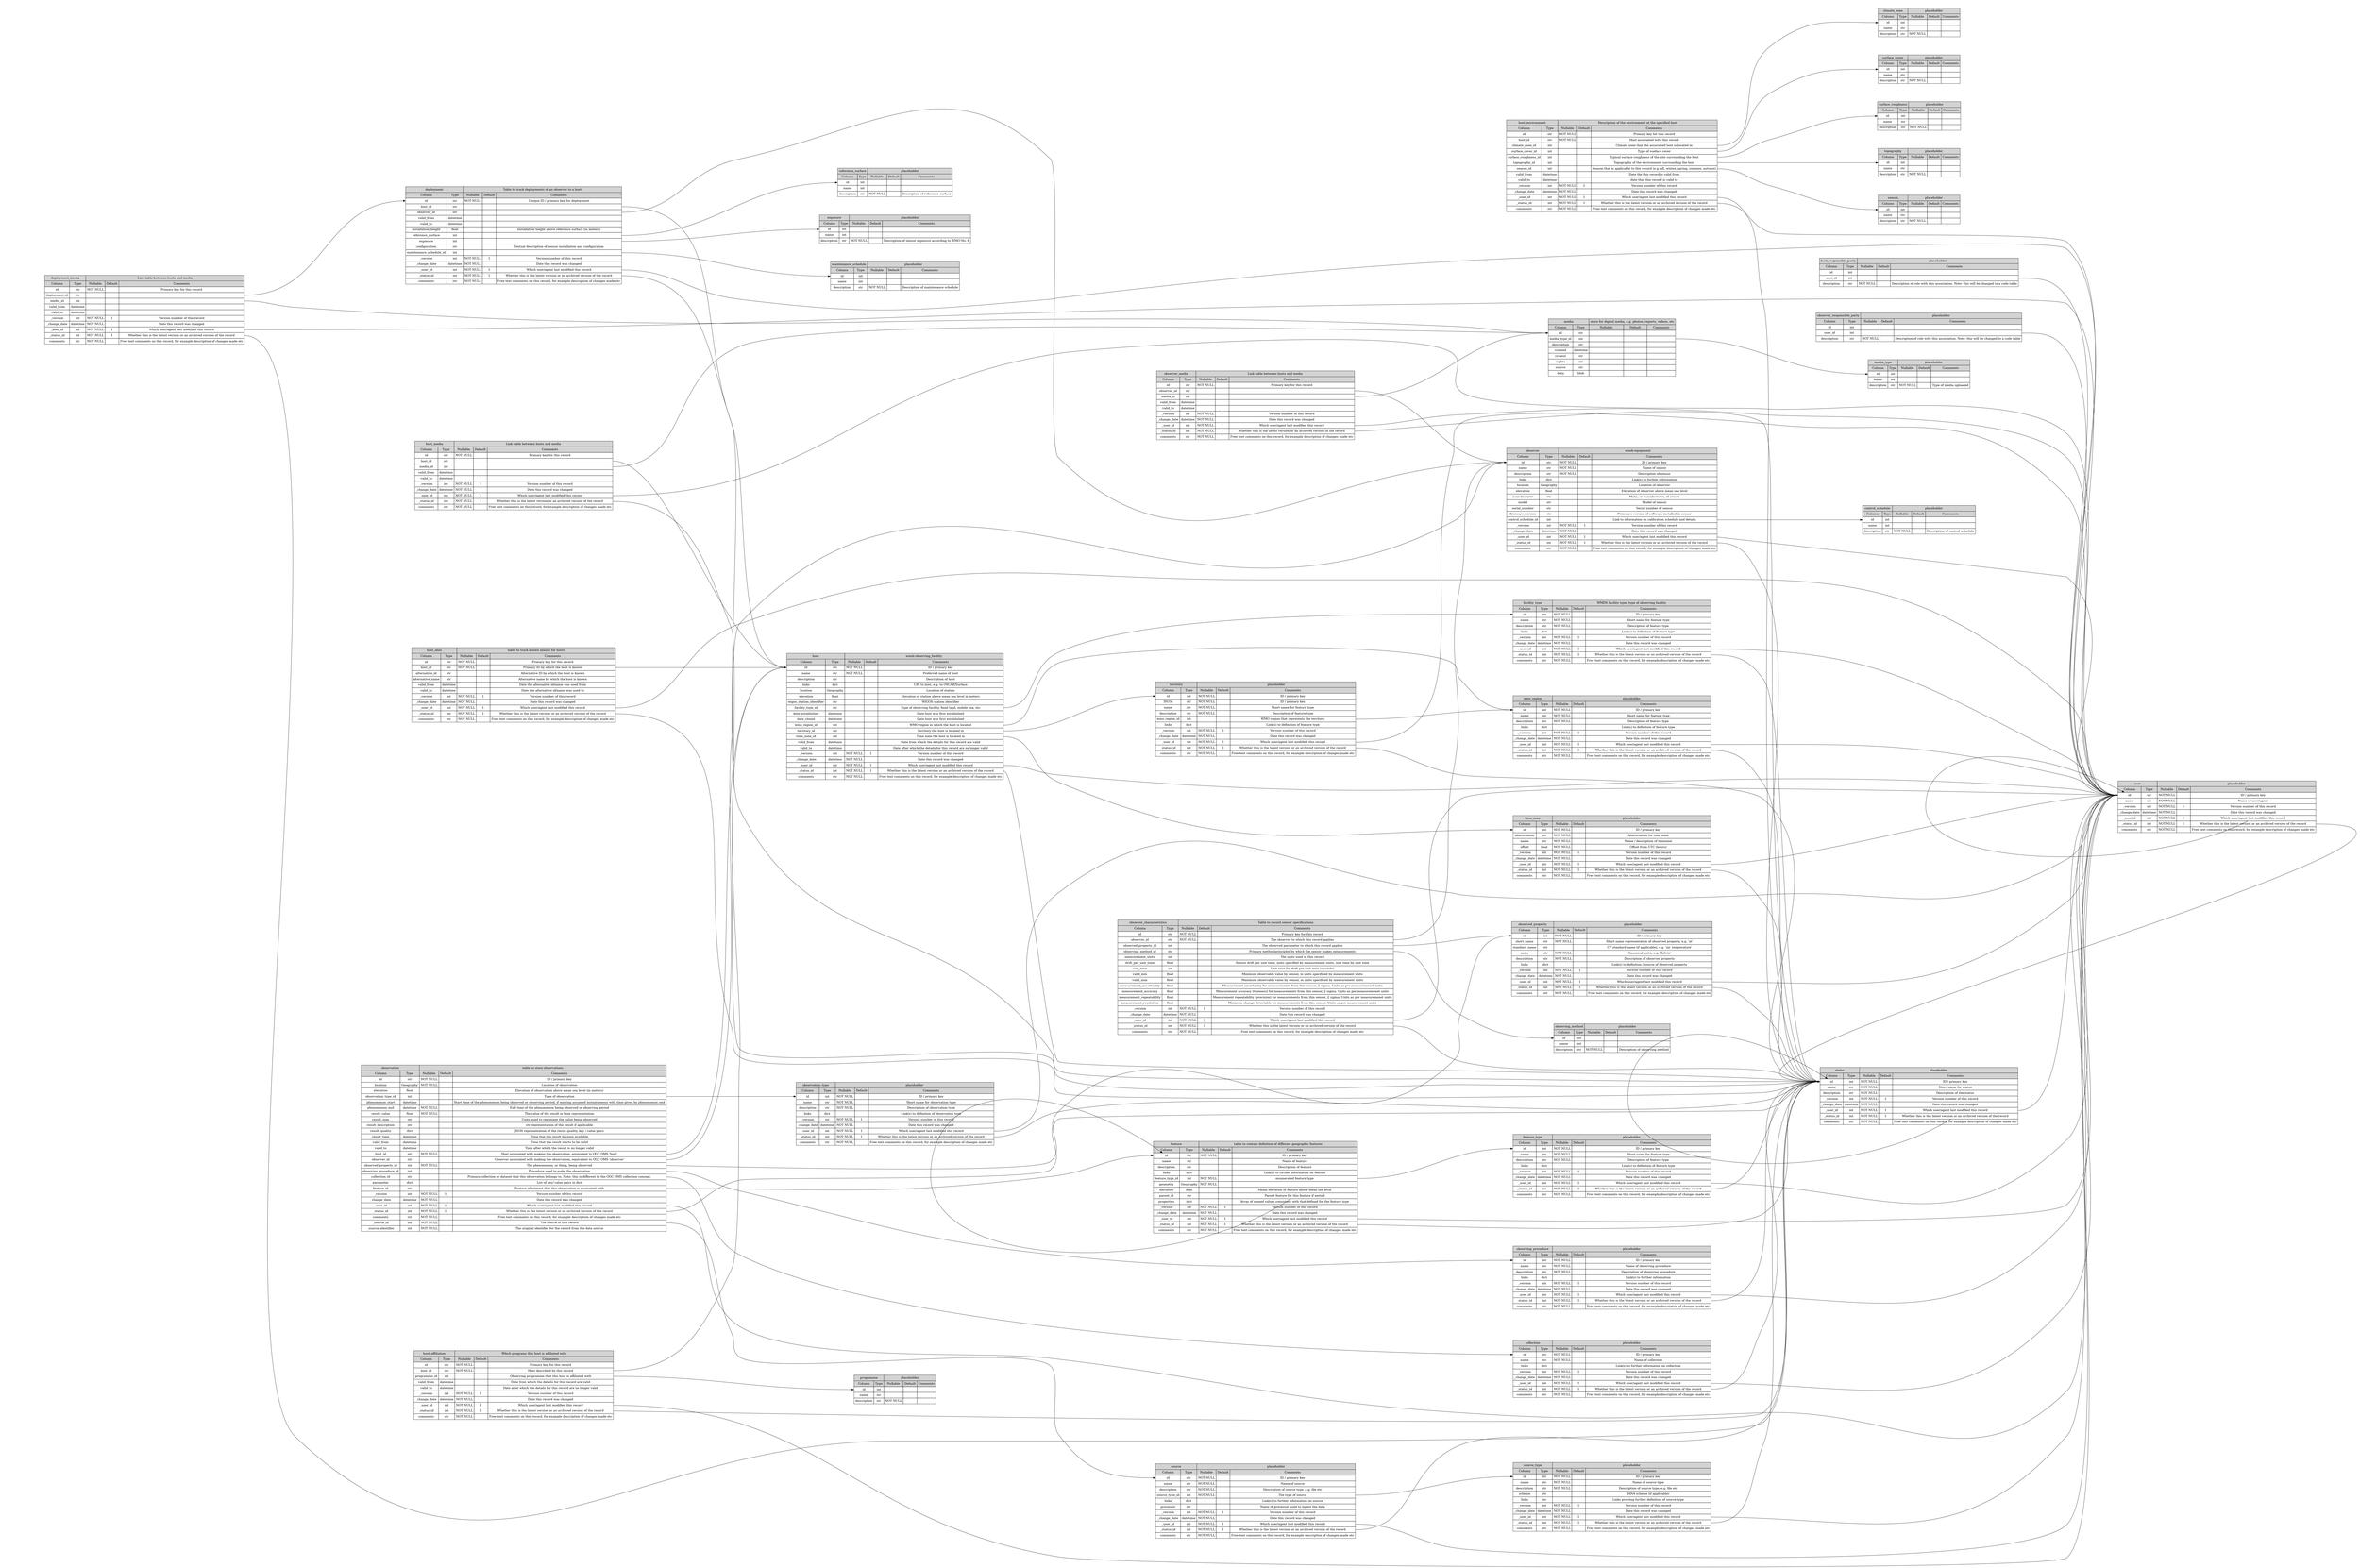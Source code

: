 @startuml
digraph cdm {
node [color=white]
rankdir=LR;
fontname="Arial";
    observation_type [label=<<TABLE BORDER="0" CELLBORDER="1" CELLSPACING="0" CELLPADDING="5" COLOR="BLACK">
        <TR><TD COLSPAN="2" BGCOLOR="lightgray">observation_type</TD><TD COLSPAN="3" BGCOLOR="lightgray">placeholder</TD></TR>
        <TR><TD COLSPAN="1" BGCOLOR="lightgray">Column</TD><TD COLSPAN="1" BGCOLOR="lightgray">Type</TD><TD COLSPAN="1" BGCOLOR="lightgray">Nullable</TD><TD COLSPAN="1" BGCOLOR="lightgray">Default</TD><TD COLSPAN="1" BGCOLOR="lightgray">Comments</TD></TR>
        <TR><TD PORT="idL">id</TD><TD>int</TD><TD>NOT NULL</TD><TD></TD><TD PORT="idR">ID / primary key</TD></TR>
        <TR><TD PORT="nameL">name</TD><TD>str</TD><TD>NOT NULL</TD><TD></TD><TD PORT="nameR">Short name for observation type</TD></TR>
        <TR><TD PORT="descriptionL">description</TD><TD>str</TD><TD>NOT NULL</TD><TD></TD><TD PORT="descriptionR">Description of observation type</TD></TR>
        <TR><TD PORT="linksL">links</TD><TD>dict</TD><TD></TD><TD></TD><TD PORT="linksR">Link(s) to definition of observation type</TD></TR>
        <TR><TD PORT="_versionL">_version</TD><TD>int</TD><TD>NOT NULL</TD><TD>1</TD><TD PORT="_versionR">Version number of this record</TD></TR>
        <TR><TD PORT="_change_dateL">_change_date</TD><TD>datetime</TD><TD>NOT NULL</TD><TD></TD><TD PORT="_change_dateR">Date this record was changed</TD></TR>
        <TR><TD PORT="_user_idL">_user_id</TD><TD>int</TD><TD>NOT NULL</TD><TD>1</TD><TD PORT="_user_idR">Which user/agent last modified this record</TD></TR>
        <TR><TD PORT="_status_idL">_status_id</TD><TD>int</TD><TD>NOT NULL</TD><TD>1</TD><TD PORT="_status_idR">Whether this is the latest version or an archived version of the record</TD></TR>
        <TR><TD PORT="commentsL">comments</TD><TD>str</TD><TD>NOT NULL</TD><TD></TD><TD PORT="commentsR">Free text comments on this record, for example description of changes made etc</TD></TR>
        </TABLE>>]
    facility_type [label=<<TABLE BORDER="0" CELLBORDER="1" CELLSPACING="0" CELLPADDING="5" COLOR="BLACK">
        <TR><TD COLSPAN="2" BGCOLOR="lightgray">facility_type</TD><TD COLSPAN="3" BGCOLOR="lightgray">WMDS facility type, type of observing facility</TD></TR>
        <TR><TD COLSPAN="1" BGCOLOR="lightgray">Column</TD><TD COLSPAN="1" BGCOLOR="lightgray">Type</TD><TD COLSPAN="1" BGCOLOR="lightgray">Nullable</TD><TD COLSPAN="1" BGCOLOR="lightgray">Default</TD><TD COLSPAN="1" BGCOLOR="lightgray">Comments</TD></TR>
        <TR><TD PORT="idL">id</TD><TD>int</TD><TD>NOT NULL</TD><TD></TD><TD PORT="idR">ID / primary key</TD></TR>
        <TR><TD PORT="nameL">name</TD><TD>str</TD><TD>NOT NULL</TD><TD></TD><TD PORT="nameR">Short name for feature type</TD></TR>
        <TR><TD PORT="descriptionL">description</TD><TD>str</TD><TD>NOT NULL</TD><TD></TD><TD PORT="descriptionR">Description of feature type</TD></TR>
        <TR><TD PORT="linksL">links</TD><TD>dict</TD><TD></TD><TD></TD><TD PORT="linksR">Link(s) to definition of feature type</TD></TR>
        <TR><TD PORT="_versionL">_version</TD><TD>int</TD><TD>NOT NULL</TD><TD>1</TD><TD PORT="_versionR">Version number of this record</TD></TR>
        <TR><TD PORT="_change_dateL">_change_date</TD><TD>datetime</TD><TD>NOT NULL</TD><TD></TD><TD PORT="_change_dateR">Date this record was changed</TD></TR>
        <TR><TD PORT="_user_idL">_user_id</TD><TD>int</TD><TD>NOT NULL</TD><TD>1</TD><TD PORT="_user_idR">Which user/agent last modified this record</TD></TR>
        <TR><TD PORT="_status_idL">_status_id</TD><TD>int</TD><TD>NOT NULL</TD><TD>1</TD><TD PORT="_status_idR">Whether this is the latest version or an archived version of the record</TD></TR>
        <TR><TD PORT="commentsL">comments</TD><TD>str</TD><TD>NOT NULL</TD><TD></TD><TD PORT="commentsR">Free text comments on this record, for example description of changes made etc</TD></TR>
        </TABLE>>]
    feature_type [label=<<TABLE BORDER="0" CELLBORDER="1" CELLSPACING="0" CELLPADDING="5" COLOR="BLACK">
        <TR><TD COLSPAN="2" BGCOLOR="lightgray">feature_type</TD><TD COLSPAN="3" BGCOLOR="lightgray">placeholder</TD></TR>
        <TR><TD COLSPAN="1" BGCOLOR="lightgray">Column</TD><TD COLSPAN="1" BGCOLOR="lightgray">Type</TD><TD COLSPAN="1" BGCOLOR="lightgray">Nullable</TD><TD COLSPAN="1" BGCOLOR="lightgray">Default</TD><TD COLSPAN="1" BGCOLOR="lightgray">Comments</TD></TR>
        <TR><TD PORT="idL">id</TD><TD>int</TD><TD>NOT NULL</TD><TD></TD><TD PORT="idR">ID / primary key</TD></TR>
        <TR><TD PORT="nameL">name</TD><TD>str</TD><TD>NOT NULL</TD><TD></TD><TD PORT="nameR">Short name for feature type</TD></TR>
        <TR><TD PORT="descriptionL">description</TD><TD>str</TD><TD>NOT NULL</TD><TD></TD><TD PORT="descriptionR">Description of feature type</TD></TR>
        <TR><TD PORT="linksL">links</TD><TD>dict</TD><TD></TD><TD></TD><TD PORT="linksR">Link(s) to definition of feature type</TD></TR>
        <TR><TD PORT="_versionL">_version</TD><TD>int</TD><TD>NOT NULL</TD><TD>1</TD><TD PORT="_versionR">Version number of this record</TD></TR>
        <TR><TD PORT="_change_dateL">_change_date</TD><TD>datetime</TD><TD>NOT NULL</TD><TD></TD><TD PORT="_change_dateR">Date this record was changed</TD></TR>
        <TR><TD PORT="_user_idL">_user_id</TD><TD>int</TD><TD>NOT NULL</TD><TD>1</TD><TD PORT="_user_idR">Which user/agent last modified this record</TD></TR>
        <TR><TD PORT="_status_idL">_status_id</TD><TD>int</TD><TD>NOT NULL</TD><TD>1</TD><TD PORT="_status_idR">Whether this is the latest version or an archived version of the record</TD></TR>
        <TR><TD PORT="commentsL">comments</TD><TD>str</TD><TD>NOT NULL</TD><TD></TD><TD PORT="commentsR">Free text comments on this record, for example description of changes made etc</TD></TR>
        </TABLE>>]
    wmo_region [label=<<TABLE BORDER="0" CELLBORDER="1" CELLSPACING="0" CELLPADDING="5" COLOR="BLACK">
        <TR><TD COLSPAN="2" BGCOLOR="lightgray">wmo_region</TD><TD COLSPAN="3" BGCOLOR="lightgray">placeholder</TD></TR>
        <TR><TD COLSPAN="1" BGCOLOR="lightgray">Column</TD><TD COLSPAN="1" BGCOLOR="lightgray">Type</TD><TD COLSPAN="1" BGCOLOR="lightgray">Nullable</TD><TD COLSPAN="1" BGCOLOR="lightgray">Default</TD><TD COLSPAN="1" BGCOLOR="lightgray">Comments</TD></TR>
        <TR><TD PORT="idL">id</TD><TD>int</TD><TD>NOT NULL</TD><TD></TD><TD PORT="idR">ID / primary key</TD></TR>
        <TR><TD PORT="nameL">name</TD><TD>str</TD><TD>NOT NULL</TD><TD></TD><TD PORT="nameR">Short name for feature type</TD></TR>
        <TR><TD PORT="descriptionL">description</TD><TD>str</TD><TD>NOT NULL</TD><TD></TD><TD PORT="descriptionR">Description of feature type</TD></TR>
        <TR><TD PORT="linksL">links</TD><TD>dict</TD><TD></TD><TD></TD><TD PORT="linksR">Link(s) to definition of feature type</TD></TR>
        <TR><TD PORT="_versionL">_version</TD><TD>int</TD><TD>NOT NULL</TD><TD>1</TD><TD PORT="_versionR">Version number of this record</TD></TR>
        <TR><TD PORT="_change_dateL">_change_date</TD><TD>datetime</TD><TD>NOT NULL</TD><TD></TD><TD PORT="_change_dateR">Date this record was changed</TD></TR>
        <TR><TD PORT="_user_idL">_user_id</TD><TD>int</TD><TD>NOT NULL</TD><TD>1</TD><TD PORT="_user_idR">Which user/agent last modified this record</TD></TR>
        <TR><TD PORT="_status_idL">_status_id</TD><TD>int</TD><TD>NOT NULL</TD><TD>1</TD><TD PORT="_status_idR">Whether this is the latest version or an archived version of the record</TD></TR>
        <TR><TD PORT="commentsL">comments</TD><TD>str</TD><TD>NOT NULL</TD><TD></TD><TD PORT="commentsR">Free text comments on this record, for example description of changes made etc</TD></TR>
        </TABLE>>]
    territory [label=<<TABLE BORDER="0" CELLBORDER="1" CELLSPACING="0" CELLPADDING="5" COLOR="BLACK">
        <TR><TD COLSPAN="2" BGCOLOR="lightgray">territory</TD><TD COLSPAN="3" BGCOLOR="lightgray">placeholder</TD></TR>
        <TR><TD COLSPAN="1" BGCOLOR="lightgray">Column</TD><TD COLSPAN="1" BGCOLOR="lightgray">Type</TD><TD COLSPAN="1" BGCOLOR="lightgray">Nullable</TD><TD COLSPAN="1" BGCOLOR="lightgray">Default</TD><TD COLSPAN="1" BGCOLOR="lightgray">Comments</TD></TR>
        <TR><TD PORT="idL">id</TD><TD>int</TD><TD>NOT NULL</TD><TD></TD><TD PORT="idR">ID / primary key</TD></TR>
        <TR><TD PORT="ISO3cL">ISO3c</TD><TD>str</TD><TD>NOT NULL</TD><TD></TD><TD PORT="ISO3cR">ID / primary key</TD></TR>
        <TR><TD PORT="nameL">name</TD><TD>str</TD><TD>NOT NULL</TD><TD></TD><TD PORT="nameR">Short name for feature type</TD></TR>
        <TR><TD PORT="descriptionL">description</TD><TD>str</TD><TD>NOT NULL</TD><TD></TD><TD PORT="descriptionR">Description of feature type</TD></TR>
        <TR><TD PORT="wmo_region_idL">wmo_region_id</TD><TD>int</TD><TD></TD><TD></TD><TD PORT="wmo_region_idR">WMO region that represents the territory</TD></TR>
        <TR><TD PORT="linksL">links</TD><TD>dict</TD><TD></TD><TD></TD><TD PORT="linksR">Link(s) to definition of feature type</TD></TR>
        <TR><TD PORT="_versionL">_version</TD><TD>int</TD><TD>NOT NULL</TD><TD>1</TD><TD PORT="_versionR">Version number of this record</TD></TR>
        <TR><TD PORT="_change_dateL">_change_date</TD><TD>datetime</TD><TD>NOT NULL</TD><TD></TD><TD PORT="_change_dateR">Date this record was changed</TD></TR>
        <TR><TD PORT="_user_idL">_user_id</TD><TD>int</TD><TD>NOT NULL</TD><TD>1</TD><TD PORT="_user_idR">Which user/agent last modified this record</TD></TR>
        <TR><TD PORT="_status_idL">_status_id</TD><TD>int</TD><TD>NOT NULL</TD><TD>1</TD><TD PORT="_status_idR">Whether this is the latest version or an archived version of the record</TD></TR>
        <TR><TD PORT="commentsL">comments</TD><TD>str</TD><TD>NOT NULL</TD><TD></TD><TD PORT="commentsR">Free text comments on this record, for example description of changes made etc</TD></TR>
        </TABLE>>]
    observed_property [label=<<TABLE BORDER="0" CELLBORDER="1" CELLSPACING="0" CELLPADDING="5" COLOR="BLACK">
        <TR><TD COLSPAN="2" BGCOLOR="lightgray">observed_property</TD><TD COLSPAN="3" BGCOLOR="lightgray">placeholder</TD></TR>
        <TR><TD COLSPAN="1" BGCOLOR="lightgray">Column</TD><TD COLSPAN="1" BGCOLOR="lightgray">Type</TD><TD COLSPAN="1" BGCOLOR="lightgray">Nullable</TD><TD COLSPAN="1" BGCOLOR="lightgray">Default</TD><TD COLSPAN="1" BGCOLOR="lightgray">Comments</TD></TR>
        <TR><TD PORT="idL">id</TD><TD>int</TD><TD>NOT NULL</TD><TD></TD><TD PORT="idR">ID / primary key</TD></TR>
        <TR><TD PORT="short_nameL">short_name</TD><TD>str</TD><TD>NOT NULL</TD><TD></TD><TD PORT="short_nameR">Short name representation of observed property, e.g. 'at'</TD></TR>
        <TR><TD PORT="standard_nameL">standard_name</TD><TD>str</TD><TD></TD><TD></TD><TD PORT="standard_nameR">CF standard name (if applicable), e.g. 'air_temperature'</TD></TR>
        <TR><TD PORT="unitsL">units</TD><TD>str</TD><TD>NOT NULL</TD><TD></TD><TD PORT="unitsR">Canonical units, e.g. 'Kelvin'</TD></TR>
        <TR><TD PORT="descriptionL">description</TD><TD>str</TD><TD>NOT NULL</TD><TD></TD><TD PORT="descriptionR">Description of observed property</TD></TR>
        <TR><TD PORT="linksL">links</TD><TD>dict</TD><TD></TD><TD></TD><TD PORT="linksR">Link(s) to definition / source of observed property</TD></TR>
        <TR><TD PORT="_versionL">_version</TD><TD>int</TD><TD>NOT NULL</TD><TD>1</TD><TD PORT="_versionR">Version number of this record</TD></TR>
        <TR><TD PORT="_change_dateL">_change_date</TD><TD>datetime</TD><TD>NOT NULL</TD><TD></TD><TD PORT="_change_dateR">Date this record was changed</TD></TR>
        <TR><TD PORT="_user_idL">_user_id</TD><TD>int</TD><TD>NOT NULL</TD><TD>1</TD><TD PORT="_user_idR">Which user/agent last modified this record</TD></TR>
        <TR><TD PORT="_status_idL">_status_id</TD><TD>int</TD><TD>NOT NULL</TD><TD>1</TD><TD PORT="_status_idR">Whether this is the latest version or an archived version of the record</TD></TR>
        <TR><TD PORT="commentsL">comments</TD><TD>str</TD><TD>NOT NULL</TD><TD></TD><TD PORT="commentsR">Free text comments on this record, for example description of changes made etc</TD></TR>
        </TABLE>>]
    observing_procedure [label=<<TABLE BORDER="0" CELLBORDER="1" CELLSPACING="0" CELLPADDING="5" COLOR="BLACK">
        <TR><TD COLSPAN="2" BGCOLOR="lightgray">observing_procedure</TD><TD COLSPAN="3" BGCOLOR="lightgray">placeholder</TD></TR>
        <TR><TD COLSPAN="1" BGCOLOR="lightgray">Column</TD><TD COLSPAN="1" BGCOLOR="lightgray">Type</TD><TD COLSPAN="1" BGCOLOR="lightgray">Nullable</TD><TD COLSPAN="1" BGCOLOR="lightgray">Default</TD><TD COLSPAN="1" BGCOLOR="lightgray">Comments</TD></TR>
        <TR><TD PORT="idL">id</TD><TD>int</TD><TD>NOT NULL</TD><TD></TD><TD PORT="idR">ID / primary key</TD></TR>
        <TR><TD PORT="nameL">name</TD><TD>str</TD><TD>NOT NULL</TD><TD></TD><TD PORT="nameR">Name of observing procedure</TD></TR>
        <TR><TD PORT="descriptionL">description</TD><TD>str</TD><TD>NOT NULL</TD><TD></TD><TD PORT="descriptionR">Description of observing procedure</TD></TR>
        <TR><TD PORT="linksL">links</TD><TD>dict</TD><TD></TD><TD></TD><TD PORT="linksR">Link(s) to further information</TD></TR>
        <TR><TD PORT="_versionL">_version</TD><TD>int</TD><TD>NOT NULL</TD><TD>1</TD><TD PORT="_versionR">Version number of this record</TD></TR>
        <TR><TD PORT="_change_dateL">_change_date</TD><TD>datetime</TD><TD>NOT NULL</TD><TD></TD><TD PORT="_change_dateR">Date this record was changed</TD></TR>
        <TR><TD PORT="_user_idL">_user_id</TD><TD>int</TD><TD>NOT NULL</TD><TD>1</TD><TD PORT="_user_idR">Which user/agent last modified this record</TD></TR>
        <TR><TD PORT="_status_idL">_status_id</TD><TD>int</TD><TD>NOT NULL</TD><TD>1</TD><TD PORT="_status_idR">Whether this is the latest version or an archived version of the record</TD></TR>
        <TR><TD PORT="commentsL">comments</TD><TD>str</TD><TD>NOT NULL</TD><TD></TD><TD PORT="commentsR">Free text comments on this record, for example description of changes made etc</TD></TR>
        </TABLE>>]
    status [label=<<TABLE BORDER="0" CELLBORDER="1" CELLSPACING="0" CELLPADDING="5" COLOR="BLACK">
        <TR><TD COLSPAN="2" BGCOLOR="lightgray">status</TD><TD COLSPAN="3" BGCOLOR="lightgray">placeholder</TD></TR>
        <TR><TD COLSPAN="1" BGCOLOR="lightgray">Column</TD><TD COLSPAN="1" BGCOLOR="lightgray">Type</TD><TD COLSPAN="1" BGCOLOR="lightgray">Nullable</TD><TD COLSPAN="1" BGCOLOR="lightgray">Default</TD><TD COLSPAN="1" BGCOLOR="lightgray">Comments</TD></TR>
        <TR><TD PORT="idL">id</TD><TD>int</TD><TD>NOT NULL</TD><TD></TD><TD PORT="idR">ID / primary key</TD></TR>
        <TR><TD PORT="nameL">name</TD><TD>str</TD><TD>NOT NULL</TD><TD></TD><TD PORT="nameR">Short name for status</TD></TR>
        <TR><TD PORT="descriptionL">description</TD><TD>str</TD><TD>NOT NULL</TD><TD></TD><TD PORT="descriptionR">Description of the status</TD></TR>
        <TR><TD PORT="_versionL">_version</TD><TD>int</TD><TD>NOT NULL</TD><TD>1</TD><TD PORT="_versionR">Version number of this record</TD></TR>
        <TR><TD PORT="_change_dateL">_change_date</TD><TD>datetime</TD><TD>NOT NULL</TD><TD></TD><TD PORT="_change_dateR">Date this record was changed</TD></TR>
        <TR><TD PORT="_user_idL">_user_id</TD><TD>int</TD><TD>NOT NULL</TD><TD>1</TD><TD PORT="_user_idR">Which user/agent last modified this record</TD></TR>
        <TR><TD PORT="_status_idL">_status_id</TD><TD>int</TD><TD>NOT NULL</TD><TD>1</TD><TD PORT="_status_idR">Whether this is the latest version or an archived version of the record</TD></TR>
        <TR><TD PORT="commentsL">comments</TD><TD>str</TD><TD>NOT NULL</TD><TD></TD><TD PORT="commentsR">Free text comments on this record, for example description of changes made etc</TD></TR>
        </TABLE>>]
    time_zone [label=<<TABLE BORDER="0" CELLBORDER="1" CELLSPACING="0" CELLPADDING="5" COLOR="BLACK">
        <TR><TD COLSPAN="2" BGCOLOR="lightgray">time_zone</TD><TD COLSPAN="3" BGCOLOR="lightgray">placeholder</TD></TR>
        <TR><TD COLSPAN="1" BGCOLOR="lightgray">Column</TD><TD COLSPAN="1" BGCOLOR="lightgray">Type</TD><TD COLSPAN="1" BGCOLOR="lightgray">Nullable</TD><TD COLSPAN="1" BGCOLOR="lightgray">Default</TD><TD COLSPAN="1" BGCOLOR="lightgray">Comments</TD></TR>
        <TR><TD PORT="idL">id</TD><TD>int</TD><TD>NOT NULL</TD><TD></TD><TD PORT="idR">ID / primary key</TD></TR>
        <TR><TD PORT="abbreviationL">abbreviation</TD><TD>str</TD><TD>NOT NULL</TD><TD></TD><TD PORT="abbreviationR">Abbreviation for time zone</TD></TR>
        <TR><TD PORT="nameL">name</TD><TD>str</TD><TD>NOT NULL</TD><TD></TD><TD PORT="nameR">Name / description of timezone</TD></TR>
        <TR><TD PORT="offsetL">offset</TD><TD>float</TD><TD>NOT NULL</TD><TD></TD><TD PORT="offsetR">Offset from UTC (hours)</TD></TR>
        <TR><TD PORT="_versionL">_version</TD><TD>int</TD><TD>NOT NULL</TD><TD>1</TD><TD PORT="_versionR">Version number of this record</TD></TR>
        <TR><TD PORT="_change_dateL">_change_date</TD><TD>datetime</TD><TD>NOT NULL</TD><TD></TD><TD PORT="_change_dateR">Date this record was changed</TD></TR>
        <TR><TD PORT="_user_idL">_user_id</TD><TD>int</TD><TD>NOT NULL</TD><TD>1</TD><TD PORT="_user_idR">Which user/agent last modified this record</TD></TR>
        <TR><TD PORT="_status_idL">_status_id</TD><TD>int</TD><TD>NOT NULL</TD><TD>1</TD><TD PORT="_status_idR">Whether this is the latest version or an archived version of the record</TD></TR>
        <TR><TD PORT="commentsL">comments</TD><TD>str</TD><TD>NOT NULL</TD><TD></TD><TD PORT="commentsR">Free text comments on this record, for example description of changes made etc</TD></TR>
        </TABLE>>]
    source_type [label=<<TABLE BORDER="0" CELLBORDER="1" CELLSPACING="0" CELLPADDING="5" COLOR="BLACK">
        <TR><TD COLSPAN="2" BGCOLOR="lightgray">source_type</TD><TD COLSPAN="3" BGCOLOR="lightgray">placeholder</TD></TR>
        <TR><TD COLSPAN="1" BGCOLOR="lightgray">Column</TD><TD COLSPAN="1" BGCOLOR="lightgray">Type</TD><TD COLSPAN="1" BGCOLOR="lightgray">Nullable</TD><TD COLSPAN="1" BGCOLOR="lightgray">Default</TD><TD COLSPAN="1" BGCOLOR="lightgray">Comments</TD></TR>
        <TR><TD PORT="idL">id</TD><TD>str</TD><TD>NOT NULL</TD><TD></TD><TD PORT="idR">ID / primary key</TD></TR>
        <TR><TD PORT="nameL">name</TD><TD>str</TD><TD>NOT NULL</TD><TD></TD><TD PORT="nameR">Name of source type</TD></TR>
        <TR><TD PORT="descriptionL">description</TD><TD>str</TD><TD>NOT NULL</TD><TD></TD><TD PORT="descriptionR">Description of source type, e.g. file etc</TD></TR>
        <TR><TD PORT="schemeL">scheme</TD><TD>str</TD><TD></TD><TD></TD><TD PORT="schemeR">IANA scheme (if applicable)</TD></TR>
        <TR><TD PORT="linksL">links</TD><TD>str</TD><TD></TD><TD></TD><TD PORT="linksR">Links proviing further definition of source type</TD></TR>
        <TR><TD PORT="_versionL">_version</TD><TD>int</TD><TD>NOT NULL</TD><TD>1</TD><TD PORT="_versionR">Version number of this record</TD></TR>
        <TR><TD PORT="_change_dateL">_change_date</TD><TD>datetime</TD><TD>NOT NULL</TD><TD></TD><TD PORT="_change_dateR">Date this record was changed</TD></TR>
        <TR><TD PORT="_user_idL">_user_id</TD><TD>int</TD><TD>NOT NULL</TD><TD>1</TD><TD PORT="_user_idR">Which user/agent last modified this record</TD></TR>
        <TR><TD PORT="_status_idL">_status_id</TD><TD>int</TD><TD>NOT NULL</TD><TD>1</TD><TD PORT="_status_idR">Whether this is the latest version or an archived version of the record</TD></TR>
        <TR><TD PORT="commentsL">comments</TD><TD>str</TD><TD>NOT NULL</TD><TD></TD><TD PORT="commentsR">Free text comments on this record, for example description of changes made etc</TD></TR>
        </TABLE>>]
    user [label=<<TABLE BORDER="0" CELLBORDER="1" CELLSPACING="0" CELLPADDING="5" COLOR="BLACK">
        <TR><TD COLSPAN="2" BGCOLOR="lightgray">user</TD><TD COLSPAN="3" BGCOLOR="lightgray">placeholder</TD></TR>
        <TR><TD COLSPAN="1" BGCOLOR="lightgray">Column</TD><TD COLSPAN="1" BGCOLOR="lightgray">Type</TD><TD COLSPAN="1" BGCOLOR="lightgray">Nullable</TD><TD COLSPAN="1" BGCOLOR="lightgray">Default</TD><TD COLSPAN="1" BGCOLOR="lightgray">Comments</TD></TR>
        <TR><TD PORT="idL">id</TD><TD>str</TD><TD>NOT NULL</TD><TD></TD><TD PORT="idR">ID / primary key</TD></TR>
        <TR><TD PORT="nameL">name</TD><TD>str</TD><TD>NOT NULL</TD><TD></TD><TD PORT="nameR">Name of user/agent</TD></TR>
        <TR><TD PORT="_versionL">_version</TD><TD>int</TD><TD>NOT NULL</TD><TD>1</TD><TD PORT="_versionR">Version number of this record</TD></TR>
        <TR><TD PORT="_change_dateL">_change_date</TD><TD>datetime</TD><TD>NOT NULL</TD><TD></TD><TD PORT="_change_dateR">Date this record was changed</TD></TR>
        <TR><TD PORT="_user_idL">_user_id</TD><TD>int</TD><TD>NOT NULL</TD><TD>1</TD><TD PORT="_user_idR">Which user/agent last modified this record</TD></TR>
        <TR><TD PORT="_status_idL">_status_id</TD><TD>int</TD><TD>NOT NULL</TD><TD>1</TD><TD PORT="_status_idR">Whether this is the latest version or an archived version of the record</TD></TR>
        <TR><TD PORT="commentsL">comments</TD><TD>str</TD><TD>NOT NULL</TD><TD></TD><TD PORT="commentsR">Free text comments on this record, for example description of changes made etc</TD></TR>
        </TABLE>>]
    media [label=<<TABLE BORDER="0" CELLBORDER="1" CELLSPACING="0" CELLPADDING="5" COLOR="BLACK">
        <TR><TD COLSPAN="2" BGCOLOR="lightgray">media</TD><TD COLSPAN="3" BGCOLOR="lightgray">store for digital media, e.g. photos, reports, videos, etc</TD></TR>
        <TR><TD COLSPAN="1" BGCOLOR="lightgray">Column</TD><TD COLSPAN="1" BGCOLOR="lightgray">Type</TD><TD COLSPAN="1" BGCOLOR="lightgray">Nullable</TD><TD COLSPAN="1" BGCOLOR="lightgray">Default</TD><TD COLSPAN="1" BGCOLOR="lightgray">Comments</TD></TR>
        <TR><TD PORT="idL">id</TD><TD>str</TD><TD></TD><TD></TD><TD PORT="idR"></TD></TR>
        <TR><TD PORT="media_type_idL">media_type_id</TD><TD>int</TD><TD></TD><TD></TD><TD PORT="media_type_idR"></TD></TR>
        <TR><TD PORT="descriptionL">description</TD><TD>str</TD><TD></TD><TD></TD><TD PORT="descriptionR"></TD></TR>
        <TR><TD PORT="createdL">created</TD><TD>datetime</TD><TD></TD><TD></TD><TD PORT="createdR"></TD></TR>
        <TR><TD PORT="creatorL">creator</TD><TD>str</TD><TD></TD><TD></TD><TD PORT="creatorR"></TD></TR>
        <TR><TD PORT="rightsL">rights</TD><TD>int</TD><TD></TD><TD></TD><TD PORT="rightsR"></TD></TR>
        <TR><TD PORT="sourceL">source</TD><TD>str</TD><TD></TD><TD></TD><TD PORT="sourceR"></TD></TR>
        <TR><TD PORT="dataL">data</TD><TD>blob</TD><TD></TD><TD></TD><TD PORT="dataR"></TD></TR>
        </TABLE>>]
    media_type [label=<<TABLE BORDER="0" CELLBORDER="1" CELLSPACING="0" CELLPADDING="5" COLOR="BLACK">
        <TR><TD COLSPAN="2" BGCOLOR="lightgray">media_type</TD><TD COLSPAN="3" BGCOLOR="lightgray">placeholder</TD></TR>
        <TR><TD COLSPAN="1" BGCOLOR="lightgray">Column</TD><TD COLSPAN="1" BGCOLOR="lightgray">Type</TD><TD COLSPAN="1" BGCOLOR="lightgray">Nullable</TD><TD COLSPAN="1" BGCOLOR="lightgray">Default</TD><TD COLSPAN="1" BGCOLOR="lightgray">Comments</TD></TR>
        <TR><TD PORT="idL">id</TD><TD>int</TD><TD></TD><TD></TD><TD PORT="idR"></TD></TR>
        <TR><TD PORT="nameL">name</TD><TD>int</TD><TD></TD><TD></TD><TD PORT="nameR"></TD></TR>
        <TR><TD PORT="descriptionL">description</TD><TD>str</TD><TD>NOT NULL</TD><TD></TD><TD PORT="descriptionR">Type of media uploaded</TD></TR>
        </TABLE>>]
    host [label=<<TABLE BORDER="0" CELLBORDER="1" CELLSPACING="0" CELLPADDING="5" COLOR="BLACK">
        <TR><TD COLSPAN="2" BGCOLOR="lightgray">host</TD><TD COLSPAN="3" BGCOLOR="lightgray">wmdr.observing_facility</TD></TR>
        <TR><TD COLSPAN="1" BGCOLOR="lightgray">Column</TD><TD COLSPAN="1" BGCOLOR="lightgray">Type</TD><TD COLSPAN="1" BGCOLOR="lightgray">Nullable</TD><TD COLSPAN="1" BGCOLOR="lightgray">Default</TD><TD COLSPAN="1" BGCOLOR="lightgray">Comments</TD></TR>
        <TR><TD PORT="idL">id</TD><TD>str</TD><TD>NOT NULL</TD><TD></TD><TD PORT="idR">ID / primary key</TD></TR>
        <TR><TD PORT="nameL">name</TD><TD>str</TD><TD>NOT NULL</TD><TD></TD><TD PORT="nameR">Preferred name of host</TD></TR>
        <TR><TD PORT="descriptionL">description</TD><TD>str</TD><TD></TD><TD></TD><TD PORT="descriptionR">Description of host</TD></TR>
        <TR><TD PORT="linksL">links</TD><TD>dict</TD><TD></TD><TD></TD><TD PORT="linksR">URI to host, e.g. to OSCAR/Surface</TD></TR>
        <TR><TD PORT="locationL">location</TD><TD>Geography</TD><TD></TD><TD></TD><TD PORT="locationR">Location of station</TD></TR>
        <TR><TD PORT="elevationL">elevation</TD><TD>float</TD><TD></TD><TD></TD><TD PORT="elevationR">Elevation of station above mean sea level in meters</TD></TR>
        <TR><TD PORT="wigos_station_identifierL">wigos_station_identifier</TD><TD>str</TD><TD></TD><TD></TD><TD PORT="wigos_station_identifierR">WIGOS station identifier</TD></TR>
        <TR><TD PORT="facility_type_idL">facility_type_id</TD><TD>str</TD><TD></TD><TD></TD><TD PORT="facility_type_idR">Type of observing facility, fixed land, mobile sea, etc</TD></TR>
        <TR><TD PORT="date_establishedL">date_established</TD><TD>datetime</TD><TD></TD><TD></TD><TD PORT="date_establishedR">Date host was first established</TD></TR>
        <TR><TD PORT="date_closedL">date_closed</TD><TD>datetime</TD><TD></TD><TD></TD><TD PORT="date_closedR">Date host was first established</TD></TR>
        <TR><TD PORT="wmo_region_idL">wmo_region_id</TD><TD>int</TD><TD></TD><TD></TD><TD PORT="wmo_region_idR">WMO region in which the host is located</TD></TR>
        <TR><TD PORT="territory_idL">territory_id</TD><TD>int</TD><TD></TD><TD></TD><TD PORT="territory_idR">Territory the host is located in</TD></TR>
        <TR><TD PORT="time_zone_idL">time_zone_id</TD><TD>int</TD><TD></TD><TD></TD><TD PORT="time_zone_idR">Time zone the host is located in</TD></TR>
        <TR><TD PORT="valid_fromL">valid_from</TD><TD>datetime</TD><TD></TD><TD></TD><TD PORT="valid_fromR">Date from which the details for this record are valid</TD></TR>
        <TR><TD PORT="valid_toL">valid_to</TD><TD>datetime</TD><TD></TD><TD></TD><TD PORT="valid_toR">Date after which the details for this record are no longer valid</TD></TR>
        <TR><TD PORT="_versionL">_version</TD><TD>int</TD><TD>NOT NULL</TD><TD>1</TD><TD PORT="_versionR">Version number of this record</TD></TR>
        <TR><TD PORT="_change_dateL">_change_date</TD><TD>datetime</TD><TD>NOT NULL</TD><TD></TD><TD PORT="_change_dateR">Date this record was changed</TD></TR>
        <TR><TD PORT="_user_idL">_user_id</TD><TD>int</TD><TD>NOT NULL</TD><TD>1</TD><TD PORT="_user_idR">Which user/agent last modified this record</TD></TR>
        <TR><TD PORT="_status_idL">_status_id</TD><TD>int</TD><TD>NOT NULL</TD><TD>1</TD><TD PORT="_status_idR">Whether this is the latest version or an archived version of the record</TD></TR>
        <TR><TD PORT="commentsL">comments</TD><TD>str</TD><TD>NOT NULL</TD><TD></TD><TD PORT="commentsR">Free text comments on this record, for example description of changes made etc</TD></TR>
        </TABLE>>]
    host_environment [label=<<TABLE BORDER="0" CELLBORDER="1" CELLSPACING="0" CELLPADDING="5" COLOR="BLACK">
        <TR><TD COLSPAN="2" BGCOLOR="lightgray">host_environment</TD><TD COLSPAN="3" BGCOLOR="lightgray">Description of the environment at the specified host</TD></TR>
        <TR><TD COLSPAN="1" BGCOLOR="lightgray">Column</TD><TD COLSPAN="1" BGCOLOR="lightgray">Type</TD><TD COLSPAN="1" BGCOLOR="lightgray">Nullable</TD><TD COLSPAN="1" BGCOLOR="lightgray">Default</TD><TD COLSPAN="1" BGCOLOR="lightgray">Comments</TD></TR>
        <TR><TD PORT="idL">id</TD><TD>str</TD><TD>NOT NULL</TD><TD></TD><TD PORT="idR">Primary key for this record</TD></TR>
        <TR><TD PORT="host_idL">host_id</TD><TD>str</TD><TD>NOT NULL</TD><TD></TD><TD PORT="host_idR">Host associated with this record</TD></TR>
        <TR><TD PORT="climate_zone_idL">climate_zone_id</TD><TD>int</TD><TD></TD><TD></TD><TD PORT="climate_zone_idR">Climate zone that the associated host is located in</TD></TR>
        <TR><TD PORT="surface_cover_idL">surface_cover_id</TD><TD>int</TD><TD></TD><TD></TD><TD PORT="surface_cover_idR">Type of sueface cover</TD></TR>
        <TR><TD PORT="surface_roughness_idL">surface_roughness_id</TD><TD>int</TD><TD></TD><TD></TD><TD PORT="surface_roughness_idR">Typical surface roughness of the site surrounding the host</TD></TR>
        <TR><TD PORT="topography_idL">topography_id</TD><TD>int</TD><TD></TD><TD></TD><TD PORT="topography_idR">Topography of the environment surrounding the host</TD></TR>
        <TR><TD PORT="season_idL">season_id</TD><TD>int</TD><TD></TD><TD></TD><TD PORT="season_idR">Season that is applicable to this record (e.g. all, winter, spring, summer, autumn)</TD></TR>
        <TR><TD PORT="valid_fromL">valid_from</TD><TD>datetime</TD><TD></TD><TD></TD><TD PORT="valid_fromR">Date the this record is valid from</TD></TR>
        <TR><TD PORT="valid_toL">valid_to</TD><TD>datetime</TD><TD></TD><TD></TD><TD PORT="valid_toR">date that this record is valid to</TD></TR>
        <TR><TD PORT="_versionL">_version</TD><TD>int</TD><TD>NOT NULL</TD><TD>1</TD><TD PORT="_versionR">Version number of this record</TD></TR>
        <TR><TD PORT="_change_dateL">_change_date</TD><TD>datetime</TD><TD>NOT NULL</TD><TD></TD><TD PORT="_change_dateR">Date this record was changed</TD></TR>
        <TR><TD PORT="_user_idL">_user_id</TD><TD>int</TD><TD>NOT NULL</TD><TD>1</TD><TD PORT="_user_idR">Which user/agent last modified this record</TD></TR>
        <TR><TD PORT="_status_idL">_status_id</TD><TD>int</TD><TD>NOT NULL</TD><TD>1</TD><TD PORT="_status_idR">Whether this is the latest version or an archived version of the record</TD></TR>
        <TR><TD PORT="commentsL">comments</TD><TD>str</TD><TD>NOT NULL</TD><TD></TD><TD PORT="commentsR">Free text comments on this record, for example description of changes made etc</TD></TR>
        </TABLE>>]
    climate_zone [label=<<TABLE BORDER="0" CELLBORDER="1" CELLSPACING="0" CELLPADDING="5" COLOR="BLACK">
        <TR><TD COLSPAN="2" BGCOLOR="lightgray">climate_zone</TD><TD COLSPAN="3" BGCOLOR="lightgray">placeholder</TD></TR>
        <TR><TD COLSPAN="1" BGCOLOR="lightgray">Column</TD><TD COLSPAN="1" BGCOLOR="lightgray">Type</TD><TD COLSPAN="1" BGCOLOR="lightgray">Nullable</TD><TD COLSPAN="1" BGCOLOR="lightgray">Default</TD><TD COLSPAN="1" BGCOLOR="lightgray">Comments</TD></TR>
        <TR><TD PORT="idL">id</TD><TD>int</TD><TD></TD><TD></TD><TD PORT="idR"></TD></TR>
        <TR><TD PORT="nameL">name</TD><TD>str</TD><TD></TD><TD></TD><TD PORT="nameR"></TD></TR>
        <TR><TD PORT="descriptionL">description</TD><TD>str</TD><TD>NOT NULL</TD><TD></TD><TD PORT="descriptionR"></TD></TR>
        </TABLE>>]
    surface_cover [label=<<TABLE BORDER="0" CELLBORDER="1" CELLSPACING="0" CELLPADDING="5" COLOR="BLACK">
        <TR><TD COLSPAN="2" BGCOLOR="lightgray">surface_cover</TD><TD COLSPAN="3" BGCOLOR="lightgray">placeholder</TD></TR>
        <TR><TD COLSPAN="1" BGCOLOR="lightgray">Column</TD><TD COLSPAN="1" BGCOLOR="lightgray">Type</TD><TD COLSPAN="1" BGCOLOR="lightgray">Nullable</TD><TD COLSPAN="1" BGCOLOR="lightgray">Default</TD><TD COLSPAN="1" BGCOLOR="lightgray">Comments</TD></TR>
        <TR><TD PORT="idL">id</TD><TD>int</TD><TD></TD><TD></TD><TD PORT="idR"></TD></TR>
        <TR><TD PORT="nameL">name</TD><TD>str</TD><TD></TD><TD></TD><TD PORT="nameR"></TD></TR>
        <TR><TD PORT="descriptionL">description</TD><TD>str</TD><TD>NOT NULL</TD><TD></TD><TD PORT="descriptionR"></TD></TR>
        </TABLE>>]
    surface_roughness [label=<<TABLE BORDER="0" CELLBORDER="1" CELLSPACING="0" CELLPADDING="5" COLOR="BLACK">
        <TR><TD COLSPAN="2" BGCOLOR="lightgray">surface_roughness</TD><TD COLSPAN="3" BGCOLOR="lightgray">placeholder</TD></TR>
        <TR><TD COLSPAN="1" BGCOLOR="lightgray">Column</TD><TD COLSPAN="1" BGCOLOR="lightgray">Type</TD><TD COLSPAN="1" BGCOLOR="lightgray">Nullable</TD><TD COLSPAN="1" BGCOLOR="lightgray">Default</TD><TD COLSPAN="1" BGCOLOR="lightgray">Comments</TD></TR>
        <TR><TD PORT="idL">id</TD><TD>int</TD><TD></TD><TD></TD><TD PORT="idR"></TD></TR>
        <TR><TD PORT="nameL">name</TD><TD>str</TD><TD></TD><TD></TD><TD PORT="nameR"></TD></TR>
        <TR><TD PORT="descriptionL">description</TD><TD>str</TD><TD>NOT NULL</TD><TD></TD><TD PORT="descriptionR"></TD></TR>
        </TABLE>>]
    topography [label=<<TABLE BORDER="0" CELLBORDER="1" CELLSPACING="0" CELLPADDING="5" COLOR="BLACK">
        <TR><TD COLSPAN="2" BGCOLOR="lightgray">topography</TD><TD COLSPAN="3" BGCOLOR="lightgray">placeholder</TD></TR>
        <TR><TD COLSPAN="1" BGCOLOR="lightgray">Column</TD><TD COLSPAN="1" BGCOLOR="lightgray">Type</TD><TD COLSPAN="1" BGCOLOR="lightgray">Nullable</TD><TD COLSPAN="1" BGCOLOR="lightgray">Default</TD><TD COLSPAN="1" BGCOLOR="lightgray">Comments</TD></TR>
        <TR><TD PORT="idL">id</TD><TD>int</TD><TD></TD><TD></TD><TD PORT="idR"></TD></TR>
        <TR><TD PORT="nameL">name</TD><TD>str</TD><TD></TD><TD></TD><TD PORT="nameR"></TD></TR>
        <TR><TD PORT="descriptionL">description</TD><TD>str</TD><TD>NOT NULL</TD><TD></TD><TD PORT="descriptionR"></TD></TR>
        </TABLE>>]
    season [label=<<TABLE BORDER="0" CELLBORDER="1" CELLSPACING="0" CELLPADDING="5" COLOR="BLACK">
        <TR><TD COLSPAN="2" BGCOLOR="lightgray">season</TD><TD COLSPAN="3" BGCOLOR="lightgray">placeholder</TD></TR>
        <TR><TD COLSPAN="1" BGCOLOR="lightgray">Column</TD><TD COLSPAN="1" BGCOLOR="lightgray">Type</TD><TD COLSPAN="1" BGCOLOR="lightgray">Nullable</TD><TD COLSPAN="1" BGCOLOR="lightgray">Default</TD><TD COLSPAN="1" BGCOLOR="lightgray">Comments</TD></TR>
        <TR><TD PORT="idL">id</TD><TD>int</TD><TD></TD><TD></TD><TD PORT="idR"></TD></TR>
        <TR><TD PORT="nameL">name</TD><TD>str</TD><TD></TD><TD></TD><TD PORT="nameR"></TD></TR>
        <TR><TD PORT="descriptionL">description</TD><TD>str</TD><TD>NOT NULL</TD><TD></TD><TD PORT="descriptionR"></TD></TR>
        </TABLE>>]
    host_affiliation [label=<<TABLE BORDER="0" CELLBORDER="1" CELLSPACING="0" CELLPADDING="5" COLOR="BLACK">
        <TR><TD COLSPAN="2" BGCOLOR="lightgray">host_affiliation</TD><TD COLSPAN="3" BGCOLOR="lightgray">Which programs this host is affiliated with</TD></TR>
        <TR><TD COLSPAN="1" BGCOLOR="lightgray">Column</TD><TD COLSPAN="1" BGCOLOR="lightgray">Type</TD><TD COLSPAN="1" BGCOLOR="lightgray">Nullable</TD><TD COLSPAN="1" BGCOLOR="lightgray">Default</TD><TD COLSPAN="1" BGCOLOR="lightgray">Comments</TD></TR>
        <TR><TD PORT="idL">id</TD><TD>str</TD><TD>NOT NULL</TD><TD></TD><TD PORT="idR">Primary key for this record</TD></TR>
        <TR><TD PORT="host_idL">host_id</TD><TD>str</TD><TD>NOT NULL</TD><TD></TD><TD PORT="host_idR">Host described by this record</TD></TR>
        <TR><TD PORT="programme_idL">programme_id</TD><TD>int</TD><TD></TD><TD></TD><TD PORT="programme_idR">Observing programme that this host is affiliated with</TD></TR>
        <TR><TD PORT="valid_fromL">valid_from</TD><TD>datetime</TD><TD></TD><TD></TD><TD PORT="valid_fromR">Date from which the details for this record are valid</TD></TR>
        <TR><TD PORT="valid_toL">valid_to</TD><TD>datetime</TD><TD></TD><TD></TD><TD PORT="valid_toR">Date after which the details for this record are no longer valid</TD></TR>
        <TR><TD PORT="_versionL">_version</TD><TD>int</TD><TD>NOT NULL</TD><TD>1</TD><TD PORT="_versionR">Version number of this record</TD></TR>
        <TR><TD PORT="_change_dateL">_change_date</TD><TD>datetime</TD><TD>NOT NULL</TD><TD></TD><TD PORT="_change_dateR">Date this record was changed</TD></TR>
        <TR><TD PORT="_user_idL">_user_id</TD><TD>int</TD><TD>NOT NULL</TD><TD>1</TD><TD PORT="_user_idR">Which user/agent last modified this record</TD></TR>
        <TR><TD PORT="_status_idL">_status_id</TD><TD>int</TD><TD>NOT NULL</TD><TD>1</TD><TD PORT="_status_idR">Whether this is the latest version or an archived version of the record</TD></TR>
        <TR><TD PORT="commentsL">comments</TD><TD>str</TD><TD>NOT NULL</TD><TD></TD><TD PORT="commentsR">Free text comments on this record, for example description of changes made etc</TD></TR>
        </TABLE>>]
    programme [label=<<TABLE BORDER="0" CELLBORDER="1" CELLSPACING="0" CELLPADDING="5" COLOR="BLACK">
        <TR><TD COLSPAN="2" BGCOLOR="lightgray">programme</TD><TD COLSPAN="3" BGCOLOR="lightgray">placeholder</TD></TR>
        <TR><TD COLSPAN="1" BGCOLOR="lightgray">Column</TD><TD COLSPAN="1" BGCOLOR="lightgray">Type</TD><TD COLSPAN="1" BGCOLOR="lightgray">Nullable</TD><TD COLSPAN="1" BGCOLOR="lightgray">Default</TD><TD COLSPAN="1" BGCOLOR="lightgray">Comments</TD></TR>
        <TR><TD PORT="idL">id</TD><TD>int</TD><TD></TD><TD></TD><TD PORT="idR"></TD></TR>
        <TR><TD PORT="nameL">name</TD><TD>str</TD><TD></TD><TD></TD><TD PORT="nameR"></TD></TR>
        <TR><TD PORT="descriptionL">description</TD><TD>str</TD><TD>NOT NULL</TD><TD></TD><TD PORT="descriptionR"></TD></TR>
        </TABLE>>]
    host_alias [label=<<TABLE BORDER="0" CELLBORDER="1" CELLSPACING="0" CELLPADDING="5" COLOR="BLACK">
        <TR><TD COLSPAN="2" BGCOLOR="lightgray">host_alias</TD><TD COLSPAN="3" BGCOLOR="lightgray">table to track known aliases for hosts</TD></TR>
        <TR><TD COLSPAN="1" BGCOLOR="lightgray">Column</TD><TD COLSPAN="1" BGCOLOR="lightgray">Type</TD><TD COLSPAN="1" BGCOLOR="lightgray">Nullable</TD><TD COLSPAN="1" BGCOLOR="lightgray">Default</TD><TD COLSPAN="1" BGCOLOR="lightgray">Comments</TD></TR>
        <TR><TD PORT="idL">id</TD><TD>str</TD><TD>NOT NULL</TD><TD></TD><TD PORT="idR">Primary key for this record</TD></TR>
        <TR><TD PORT="host_idL">host_id</TD><TD>str</TD><TD>NOT NULL</TD><TD></TD><TD PORT="host_idR">Primary ID by which the host is known</TD></TR>
        <TR><TD PORT="alternative_idL">alternative_id</TD><TD>str</TD><TD></TD><TD></TD><TD PORT="alternative_idR">Alternative ID by which the host is known</TD></TR>
        <TR><TD PORT="alternative_nameL">alternative_name</TD><TD>str</TD><TD></TD><TD></TD><TD PORT="alternative_nameR">Alternative name by which the host is known</TD></TR>
        <TR><TD PORT="valid_fromL">valid_from</TD><TD>datetime</TD><TD></TD><TD></TD><TD PORT="valid_fromR">Date the alternative id/name was used from</TD></TR>
        <TR><TD PORT="valid_toL">valid_to</TD><TD>datetime</TD><TD></TD><TD></TD><TD PORT="valid_toR">Date the alternative id/name was used to</TD></TR>
        <TR><TD PORT="_versionL">_version</TD><TD>int</TD><TD>NOT NULL</TD><TD>1</TD><TD PORT="_versionR">Version number of this record</TD></TR>
        <TR><TD PORT="_change_dateL">_change_date</TD><TD>datetime</TD><TD>NOT NULL</TD><TD></TD><TD PORT="_change_dateR">Date this record was changed</TD></TR>
        <TR><TD PORT="_user_idL">_user_id</TD><TD>int</TD><TD>NOT NULL</TD><TD>1</TD><TD PORT="_user_idR">Which user/agent last modified this record</TD></TR>
        <TR><TD PORT="_status_idL">_status_id</TD><TD>int</TD><TD>NOT NULL</TD><TD>1</TD><TD PORT="_status_idR">Whether this is the latest version or an archived version of the record</TD></TR>
        <TR><TD PORT="commentsL">comments</TD><TD>str</TD><TD>NOT NULL</TD><TD></TD><TD PORT="commentsR">Free text comments on this record, for example description of changes made etc</TD></TR>
        </TABLE>>]
    host_responsible_party [label=<<TABLE BORDER="0" CELLBORDER="1" CELLSPACING="0" CELLPADDING="5" COLOR="BLACK">
        <TR><TD COLSPAN="2" BGCOLOR="lightgray">host_responsible_party</TD><TD COLSPAN="3" BGCOLOR="lightgray">placeholder</TD></TR>
        <TR><TD COLSPAN="1" BGCOLOR="lightgray">Column</TD><TD COLSPAN="1" BGCOLOR="lightgray">Type</TD><TD COLSPAN="1" BGCOLOR="lightgray">Nullable</TD><TD COLSPAN="1" BGCOLOR="lightgray">Default</TD><TD COLSPAN="1" BGCOLOR="lightgray">Comments</TD></TR>
        <TR><TD PORT="idL">id</TD><TD>int</TD><TD></TD><TD></TD><TD PORT="idR"></TD></TR>
        <TR><TD PORT="user_idL">user_id</TD><TD>int</TD><TD></TD><TD></TD><TD PORT="user_idR"></TD></TR>
        <TR><TD PORT="descriptionL">description</TD><TD>str</TD><TD>NOT NULL</TD><TD></TD><TD PORT="descriptionR">Description of role with this association. Note: this will be changed to a code table</TD></TR>
        </TABLE>>]
    host_media [label=<<TABLE BORDER="0" CELLBORDER="1" CELLSPACING="0" CELLPADDING="5" COLOR="BLACK">
        <TR><TD COLSPAN="2" BGCOLOR="lightgray">host_media</TD><TD COLSPAN="3" BGCOLOR="lightgray">Link table between hosts and media</TD></TR>
        <TR><TD COLSPAN="1" BGCOLOR="lightgray">Column</TD><TD COLSPAN="1" BGCOLOR="lightgray">Type</TD><TD COLSPAN="1" BGCOLOR="lightgray">Nullable</TD><TD COLSPAN="1" BGCOLOR="lightgray">Default</TD><TD COLSPAN="1" BGCOLOR="lightgray">Comments</TD></TR>
        <TR><TD PORT="idL">id</TD><TD>str</TD><TD>NOT NULL</TD><TD></TD><TD PORT="idR">Primary key for this record</TD></TR>
        <TR><TD PORT="host_idL">host_id</TD><TD>str</TD><TD></TD><TD></TD><TD PORT="host_idR"></TD></TR>
        <TR><TD PORT="media_idL">media_id</TD><TD>int</TD><TD></TD><TD></TD><TD PORT="media_idR"></TD></TR>
        <TR><TD PORT="valid_fromL">valid_from</TD><TD>datetime</TD><TD></TD><TD></TD><TD PORT="valid_fromR"></TD></TR>
        <TR><TD PORT="valid_toL">valid_to</TD><TD>datetime</TD><TD></TD><TD></TD><TD PORT="valid_toR"></TD></TR>
        <TR><TD PORT="_versionL">_version</TD><TD>int</TD><TD>NOT NULL</TD><TD>1</TD><TD PORT="_versionR">Version number of this record</TD></TR>
        <TR><TD PORT="_change_dateL">_change_date</TD><TD>datetime</TD><TD>NOT NULL</TD><TD></TD><TD PORT="_change_dateR">Date this record was changed</TD></TR>
        <TR><TD PORT="_user_idL">_user_id</TD><TD>int</TD><TD>NOT NULL</TD><TD>1</TD><TD PORT="_user_idR">Which user/agent last modified this record</TD></TR>
        <TR><TD PORT="_status_idL">_status_id</TD><TD>int</TD><TD>NOT NULL</TD><TD>1</TD><TD PORT="_status_idR">Whether this is the latest version or an archived version of the record</TD></TR>
        <TR><TD PORT="commentsL">comments</TD><TD>str</TD><TD>NOT NULL</TD><TD></TD><TD PORT="commentsR">Free text comments on this record, for example description of changes made etc</TD></TR>
        </TABLE>>]
    observer [label=<<TABLE BORDER="0" CELLBORDER="1" CELLSPACING="0" CELLPADDING="5" COLOR="BLACK">
        <TR><TD COLSPAN="2" BGCOLOR="lightgray">observer</TD><TD COLSPAN="3" BGCOLOR="lightgray">wmdr.equipment</TD></TR>
        <TR><TD COLSPAN="1" BGCOLOR="lightgray">Column</TD><TD COLSPAN="1" BGCOLOR="lightgray">Type</TD><TD COLSPAN="1" BGCOLOR="lightgray">Nullable</TD><TD COLSPAN="1" BGCOLOR="lightgray">Default</TD><TD COLSPAN="1" BGCOLOR="lightgray">Comments</TD></TR>
        <TR><TD PORT="idL">id</TD><TD>str</TD><TD>NOT NULL</TD><TD></TD><TD PORT="idR">ID / primary key</TD></TR>
        <TR><TD PORT="nameL">name</TD><TD>str</TD><TD>NOT NULL</TD><TD></TD><TD PORT="nameR">Name of sensor</TD></TR>
        <TR><TD PORT="descriptionL">description</TD><TD>str</TD><TD>NOT NULL</TD><TD></TD><TD PORT="descriptionR">Description of sensor</TD></TR>
        <TR><TD PORT="linksL">links</TD><TD>dict</TD><TD></TD><TD></TD><TD PORT="linksR">Link(s) to further information</TD></TR>
        <TR><TD PORT="locationL">location</TD><TD>Geography</TD><TD></TD><TD></TD><TD PORT="locationR">Location of observer</TD></TR>
        <TR><TD PORT="elevationL">elevation</TD><TD>float</TD><TD></TD><TD></TD><TD PORT="elevationR">Elevation of observer above mean sea level</TD></TR>
        <TR><TD PORT="manufacturerL">manufacturer</TD><TD>str</TD><TD></TD><TD></TD><TD PORT="manufacturerR">Make, or manufacturer, of sensor</TD></TR>
        <TR><TD PORT="modelL">model</TD><TD>str</TD><TD></TD><TD></TD><TD PORT="modelR">Model of sensor</TD></TR>
        <TR><TD PORT="serial_numberL">serial_number</TD><TD>str</TD><TD></TD><TD></TD><TD PORT="serial_numberR">Serial number of sensor</TD></TR>
        <TR><TD PORT="firmware_versionL">firmware_version</TD><TD>str</TD><TD></TD><TD></TD><TD PORT="firmware_versionR">Firmware version of software installed in sensor</TD></TR>
        <TR><TD PORT="control_schedule_idL">control_schedule_id</TD><TD>int</TD><TD></TD><TD></TD><TD PORT="control_schedule_idR">Link to information on calibration schedule and details</TD></TR>
        <TR><TD PORT="_versionL">_version</TD><TD>int</TD><TD>NOT NULL</TD><TD>1</TD><TD PORT="_versionR">Version number of this record</TD></TR>
        <TR><TD PORT="_change_dateL">_change_date</TD><TD>datetime</TD><TD>NOT NULL</TD><TD></TD><TD PORT="_change_dateR">Date this record was changed</TD></TR>
        <TR><TD PORT="_user_idL">_user_id</TD><TD>int</TD><TD>NOT NULL</TD><TD>1</TD><TD PORT="_user_idR">Which user/agent last modified this record</TD></TR>
        <TR><TD PORT="_status_idL">_status_id</TD><TD>int</TD><TD>NOT NULL</TD><TD>1</TD><TD PORT="_status_idR">Whether this is the latest version or an archived version of the record</TD></TR>
        <TR><TD PORT="commentsL">comments</TD><TD>str</TD><TD>NOT NULL</TD><TD></TD><TD PORT="commentsR">Free text comments on this record, for example description of changes made etc</TD></TR>
        </TABLE>>]
    control_schedule [label=<<TABLE BORDER="0" CELLBORDER="1" CELLSPACING="0" CELLPADDING="5" COLOR="BLACK">
        <TR><TD COLSPAN="2" BGCOLOR="lightgray">control_schedule</TD><TD COLSPAN="3" BGCOLOR="lightgray">placeholder</TD></TR>
        <TR><TD COLSPAN="1" BGCOLOR="lightgray">Column</TD><TD COLSPAN="1" BGCOLOR="lightgray">Type</TD><TD COLSPAN="1" BGCOLOR="lightgray">Nullable</TD><TD COLSPAN="1" BGCOLOR="lightgray">Default</TD><TD COLSPAN="1" BGCOLOR="lightgray">Comments</TD></TR>
        <TR><TD PORT="idL">id</TD><TD>int</TD><TD></TD><TD></TD><TD PORT="idR"></TD></TR>
        <TR><TD PORT="nameL">name</TD><TD>int</TD><TD></TD><TD></TD><TD PORT="nameR"></TD></TR>
        <TR><TD PORT="descriptionL">description</TD><TD>str</TD><TD>NOT NULL</TD><TD></TD><TD PORT="descriptionR">Description of control schedule</TD></TR>
        </TABLE>>]
    observer_characteristics [label=<<TABLE BORDER="0" CELLBORDER="1" CELLSPACING="0" CELLPADDING="5" COLOR="BLACK">
        <TR><TD COLSPAN="2" BGCOLOR="lightgray">observer_characteristics</TD><TD COLSPAN="3" BGCOLOR="lightgray">Table to record sensor specifications</TD></TR>
        <TR><TD COLSPAN="1" BGCOLOR="lightgray">Column</TD><TD COLSPAN="1" BGCOLOR="lightgray">Type</TD><TD COLSPAN="1" BGCOLOR="lightgray">Nullable</TD><TD COLSPAN="1" BGCOLOR="lightgray">Default</TD><TD COLSPAN="1" BGCOLOR="lightgray">Comments</TD></TR>
        <TR><TD PORT="idL">id</TD><TD>str</TD><TD>NOT NULL</TD><TD></TD><TD PORT="idR">Primary key for this record</TD></TR>
        <TR><TD PORT="observer_idL">observer_id</TD><TD>str</TD><TD>NOT NULL</TD><TD></TD><TD PORT="observer_idR">The observer to which this record applies</TD></TR>
        <TR><TD PORT="observed_property_idL">observed_property_id</TD><TD>int</TD><TD></TD><TD></TD><TD PORT="observed_property_idR">The observed parameter to which this record applies</TD></TR>
        <TR><TD PORT="observing_method_idL">observing_method_id</TD><TD>str</TD><TD></TD><TD></TD><TD PORT="observing_method_idR">Primary method/principles by which the sensor makes measurements</TD></TR>
        <TR><TD PORT="measurement_unitsL">measurement_units</TD><TD>int</TD><TD></TD><TD></TD><TD PORT="measurement_unitsR">The units used in this record</TD></TR>
        <TR><TD PORT="drift_per_unit_timeL">drift_per_unit_time</TD><TD>float</TD><TD></TD><TD></TD><TD PORT="drift_per_unit_timeR">Sensor drift per unit time, units specified by measurement units, unit time by unit time</TD></TR>
        <TR><TD PORT="unit_timeL">unit_time</TD><TD>int</TD><TD></TD><TD></TD><TD PORT="unit_timeR">Unit time for drift per unit time (seconds)</TD></TR>
        <TR><TD PORT="valid_minL">valid_min</TD><TD>float</TD><TD></TD><TD></TD><TD PORT="valid_minR">Minimum observable value by sensor, in units specificed by measurement units</TD></TR>
        <TR><TD PORT="valid_maxL">valid_max</TD><TD>float</TD><TD></TD><TD></TD><TD PORT="valid_maxR">Maximum observable value by sensor, in units specificed by measurement units</TD></TR>
        <TR><TD PORT="measurement_uncertaintyL">measurement_uncertainty</TD><TD>float</TD><TD></TD><TD></TD><TD PORT="measurement_uncertaintyR">Measurement uncertainty for measurements from this sensor, 2 sigma. Units as per measuremenet units</TD></TR>
        <TR><TD PORT="measurement_accuracyL">measurement_accuracy</TD><TD>float</TD><TD></TD><TD></TD><TD PORT="measurement_accuracyR">Measurement accuracy (trueness) for measurements from this sensor, 2 sigma. Units as per measuremenet units</TD></TR>
        <TR><TD PORT="measurement_repeatabilityL">measurement_repeatability</TD><TD>float</TD><TD></TD><TD></TD><TD PORT="measurement_repeatabilityR">Measurement repeatability (precision) for measurements from this sensor, 2 sigma. Units as per measuremenet units</TD></TR>
        <TR><TD PORT="measurement_resolutionL">measurement_resolution</TD><TD>float</TD><TD></TD><TD></TD><TD PORT="measurement_resolutionR">Minimum change detectable for measurements from this sensor. Units as per measurement units</TD></TR>
        <TR><TD PORT="_versionL">_version</TD><TD>int</TD><TD>NOT NULL</TD><TD>1</TD><TD PORT="_versionR">Version number of this record</TD></TR>
        <TR><TD PORT="_change_dateL">_change_date</TD><TD>datetime</TD><TD>NOT NULL</TD><TD></TD><TD PORT="_change_dateR">Date this record was changed</TD></TR>
        <TR><TD PORT="_user_idL">_user_id</TD><TD>int</TD><TD>NOT NULL</TD><TD>1</TD><TD PORT="_user_idR">Which user/agent last modified this record</TD></TR>
        <TR><TD PORT="_status_idL">_status_id</TD><TD>int</TD><TD>NOT NULL</TD><TD>1</TD><TD PORT="_status_idR">Whether this is the latest version or an archived version of the record</TD></TR>
        <TR><TD PORT="commentsL">comments</TD><TD>str</TD><TD>NOT NULL</TD><TD></TD><TD PORT="commentsR">Free text comments on this record, for example description of changes made etc</TD></TR>
        </TABLE>>]
    observing_method [label=<<TABLE BORDER="0" CELLBORDER="1" CELLSPACING="0" CELLPADDING="5" COLOR="BLACK">
        <TR><TD COLSPAN="2" BGCOLOR="lightgray">observing_method</TD><TD COLSPAN="3" BGCOLOR="lightgray">placeholder</TD></TR>
        <TR><TD COLSPAN="1" BGCOLOR="lightgray">Column</TD><TD COLSPAN="1" BGCOLOR="lightgray">Type</TD><TD COLSPAN="1" BGCOLOR="lightgray">Nullable</TD><TD COLSPAN="1" BGCOLOR="lightgray">Default</TD><TD COLSPAN="1" BGCOLOR="lightgray">Comments</TD></TR>
        <TR><TD PORT="idL">id</TD><TD>int</TD><TD></TD><TD></TD><TD PORT="idR"></TD></TR>
        <TR><TD PORT="nameL">name</TD><TD>int</TD><TD></TD><TD></TD><TD PORT="nameR"></TD></TR>
        <TR><TD PORT="descriptionL">description</TD><TD>str</TD><TD>NOT NULL</TD><TD></TD><TD PORT="descriptionR">Description of observing method</TD></TR>
        </TABLE>>]
    observer_responsible_party [label=<<TABLE BORDER="0" CELLBORDER="1" CELLSPACING="0" CELLPADDING="5" COLOR="BLACK">
        <TR><TD COLSPAN="2" BGCOLOR="lightgray">observer_responsible_party</TD><TD COLSPAN="3" BGCOLOR="lightgray">placeholder</TD></TR>
        <TR><TD COLSPAN="1" BGCOLOR="lightgray">Column</TD><TD COLSPAN="1" BGCOLOR="lightgray">Type</TD><TD COLSPAN="1" BGCOLOR="lightgray">Nullable</TD><TD COLSPAN="1" BGCOLOR="lightgray">Default</TD><TD COLSPAN="1" BGCOLOR="lightgray">Comments</TD></TR>
        <TR><TD PORT="idL">id</TD><TD>int</TD><TD></TD><TD></TD><TD PORT="idR"></TD></TR>
        <TR><TD PORT="user_idL">user_id</TD><TD>int</TD><TD></TD><TD></TD><TD PORT="user_idR"></TD></TR>
        <TR><TD PORT="descriptionL">description</TD><TD>str</TD><TD>NOT NULL</TD><TD></TD><TD PORT="descriptionR">Description of role with this association. Note: this will be changed to a code table</TD></TR>
        </TABLE>>]
    observer_media [label=<<TABLE BORDER="0" CELLBORDER="1" CELLSPACING="0" CELLPADDING="5" COLOR="BLACK">
        <TR><TD COLSPAN="2" BGCOLOR="lightgray">observer_media</TD><TD COLSPAN="3" BGCOLOR="lightgray">Link table between hosts and media</TD></TR>
        <TR><TD COLSPAN="1" BGCOLOR="lightgray">Column</TD><TD COLSPAN="1" BGCOLOR="lightgray">Type</TD><TD COLSPAN="1" BGCOLOR="lightgray">Nullable</TD><TD COLSPAN="1" BGCOLOR="lightgray">Default</TD><TD COLSPAN="1" BGCOLOR="lightgray">Comments</TD></TR>
        <TR><TD PORT="idL">id</TD><TD>str</TD><TD>NOT NULL</TD><TD></TD><TD PORT="idR">Primary key for this record</TD></TR>
        <TR><TD PORT="observer_idL">observer_id</TD><TD>str</TD><TD></TD><TD></TD><TD PORT="observer_idR"></TD></TR>
        <TR><TD PORT="media_idL">media_id</TD><TD>int</TD><TD></TD><TD></TD><TD PORT="media_idR"></TD></TR>
        <TR><TD PORT="valid_fromL">valid_from</TD><TD>datetime</TD><TD></TD><TD></TD><TD PORT="valid_fromR"></TD></TR>
        <TR><TD PORT="valid_toL">valid_to</TD><TD>datetime</TD><TD></TD><TD></TD><TD PORT="valid_toR"></TD></TR>
        <TR><TD PORT="_versionL">_version</TD><TD>int</TD><TD>NOT NULL</TD><TD>1</TD><TD PORT="_versionR">Version number of this record</TD></TR>
        <TR><TD PORT="_change_dateL">_change_date</TD><TD>datetime</TD><TD>NOT NULL</TD><TD></TD><TD PORT="_change_dateR">Date this record was changed</TD></TR>
        <TR><TD PORT="_user_idL">_user_id</TD><TD>int</TD><TD>NOT NULL</TD><TD>1</TD><TD PORT="_user_idR">Which user/agent last modified this record</TD></TR>
        <TR><TD PORT="_status_idL">_status_id</TD><TD>int</TD><TD>NOT NULL</TD><TD>1</TD><TD PORT="_status_idR">Whether this is the latest version or an archived version of the record</TD></TR>
        <TR><TD PORT="commentsL">comments</TD><TD>str</TD><TD>NOT NULL</TD><TD></TD><TD PORT="commentsR">Free text comments on this record, for example description of changes made etc</TD></TR>
        </TABLE>>]
    collection [label=<<TABLE BORDER="0" CELLBORDER="1" CELLSPACING="0" CELLPADDING="5" COLOR="BLACK">
        <TR><TD COLSPAN="2" BGCOLOR="lightgray">collection</TD><TD COLSPAN="3" BGCOLOR="lightgray">placeholder</TD></TR>
        <TR><TD COLSPAN="1" BGCOLOR="lightgray">Column</TD><TD COLSPAN="1" BGCOLOR="lightgray">Type</TD><TD COLSPAN="1" BGCOLOR="lightgray">Nullable</TD><TD COLSPAN="1" BGCOLOR="lightgray">Default</TD><TD COLSPAN="1" BGCOLOR="lightgray">Comments</TD></TR>
        <TR><TD PORT="idL">id</TD><TD>str</TD><TD>NOT NULL</TD><TD></TD><TD PORT="idR">ID / primary key</TD></TR>
        <TR><TD PORT="nameL">name</TD><TD>str</TD><TD>NOT NULL</TD><TD></TD><TD PORT="nameR">Name of collection</TD></TR>
        <TR><TD PORT="linksL">links</TD><TD>dict</TD><TD></TD><TD></TD><TD PORT="linksR">Link(s) to further information on collection</TD></TR>
        <TR><TD PORT="_versionL">_version</TD><TD>int</TD><TD>NOT NULL</TD><TD>1</TD><TD PORT="_versionR">Version number of this record</TD></TR>
        <TR><TD PORT="_change_dateL">_change_date</TD><TD>datetime</TD><TD>NOT NULL</TD><TD></TD><TD PORT="_change_dateR">Date this record was changed</TD></TR>
        <TR><TD PORT="_user_idL">_user_id</TD><TD>int</TD><TD>NOT NULL</TD><TD>1</TD><TD PORT="_user_idR">Which user/agent last modified this record</TD></TR>
        <TR><TD PORT="_status_idL">_status_id</TD><TD>int</TD><TD>NOT NULL</TD><TD>1</TD><TD PORT="_status_idR">Whether this is the latest version or an archived version of the record</TD></TR>
        <TR><TD PORT="commentsL">comments</TD><TD>str</TD><TD>NOT NULL</TD><TD></TD><TD PORT="commentsR">Free text comments on this record, for example description of changes made etc</TD></TR>
        </TABLE>>]
    feature [label=<<TABLE BORDER="0" CELLBORDER="1" CELLSPACING="0" CELLPADDING="5" COLOR="BLACK">
        <TR><TD COLSPAN="2" BGCOLOR="lightgray">feature</TD><TD COLSPAN="3" BGCOLOR="lightgray">table to contain definition of different geographic features</TD></TR>
        <TR><TD COLSPAN="1" BGCOLOR="lightgray">Column</TD><TD COLSPAN="1" BGCOLOR="lightgray">Type</TD><TD COLSPAN="1" BGCOLOR="lightgray">Nullable</TD><TD COLSPAN="1" BGCOLOR="lightgray">Default</TD><TD COLSPAN="1" BGCOLOR="lightgray">Comments</TD></TR>
        <TR><TD PORT="idL">id</TD><TD>str</TD><TD>NOT NULL</TD><TD></TD><TD PORT="idR">ID / primary key</TD></TR>
        <TR><TD PORT="nameL">name</TD><TD>str</TD><TD></TD><TD></TD><TD PORT="nameR">Name of feature</TD></TR>
        <TR><TD PORT="descriptionL">description</TD><TD>str</TD><TD></TD><TD></TD><TD PORT="descriptionR">Description of feature</TD></TR>
        <TR><TD PORT="linksL">links</TD><TD>dict</TD><TD></TD><TD></TD><TD PORT="linksR">Link(s) to further information on feature</TD></TR>
        <TR><TD PORT="feature_type_idL">feature_type_id</TD><TD>int</TD><TD>NOT NULL</TD><TD></TD><TD PORT="feature_type_idR">enumerated feature type</TD></TR>
        <TR><TD PORT="geometryL">geometry</TD><TD>Geography</TD><TD>NOT NULL</TD><TD></TD><TD PORT="geometryR"></TD></TR>
        <TR><TD PORT="elevationL">elevation</TD><TD>float</TD><TD></TD><TD></TD><TD PORT="elevationR">Meam elevation of feature above mean sea level</TD></TR>
        <TR><TD PORT="parent_idL">parent_id</TD><TD>str</TD><TD></TD><TD></TD><TD PORT="parent_idR">Parent feature for this feature if nested</TD></TR>
        <TR><TD PORT="propertiesL">properties</TD><TD>dict</TD><TD></TD><TD></TD><TD PORT="propertiesR">Array of named values consistent with that defined for the feature type</TD></TR>
        <TR><TD PORT="_versionL">_version</TD><TD>int</TD><TD>NOT NULL</TD><TD>1</TD><TD PORT="_versionR">Version number of this record</TD></TR>
        <TR><TD PORT="_change_dateL">_change_date</TD><TD>datetime</TD><TD>NOT NULL</TD><TD></TD><TD PORT="_change_dateR">Date this record was changed</TD></TR>
        <TR><TD PORT="_user_idL">_user_id</TD><TD>int</TD><TD>NOT NULL</TD><TD>1</TD><TD PORT="_user_idR">Which user/agent last modified this record</TD></TR>
        <TR><TD PORT="_status_idL">_status_id</TD><TD>int</TD><TD>NOT NULL</TD><TD>1</TD><TD PORT="_status_idR">Whether this is the latest version or an archived version of the record</TD></TR>
        <TR><TD PORT="commentsL">comments</TD><TD>str</TD><TD>NOT NULL</TD><TD></TD><TD PORT="commentsR">Free text comments on this record, for example description of changes made etc</TD></TR>
        </TABLE>>]
    source [label=<<TABLE BORDER="0" CELLBORDER="1" CELLSPACING="0" CELLPADDING="5" COLOR="BLACK">
        <TR><TD COLSPAN="2" BGCOLOR="lightgray">source</TD><TD COLSPAN="3" BGCOLOR="lightgray">placeholder</TD></TR>
        <TR><TD COLSPAN="1" BGCOLOR="lightgray">Column</TD><TD COLSPAN="1" BGCOLOR="lightgray">Type</TD><TD COLSPAN="1" BGCOLOR="lightgray">Nullable</TD><TD COLSPAN="1" BGCOLOR="lightgray">Default</TD><TD COLSPAN="1" BGCOLOR="lightgray">Comments</TD></TR>
        <TR><TD PORT="idL">id</TD><TD>str</TD><TD>NOT NULL</TD><TD></TD><TD PORT="idR">ID / primary key</TD></TR>
        <TR><TD PORT="nameL">name</TD><TD>str</TD><TD>NOT NULL</TD><TD></TD><TD PORT="nameR">Name of source</TD></TR>
        <TR><TD PORT="descriptionL">description</TD><TD>str</TD><TD>NOT NULL</TD><TD></TD><TD PORT="descriptionR">Description of source type, e.g. file etc</TD></TR>
        <TR><TD PORT="source_type_idL">source_type_id</TD><TD>int</TD><TD>NOT NULL</TD><TD></TD><TD PORT="source_type_idR">The type of source</TD></TR>
        <TR><TD PORT="linksL">links</TD><TD>dict</TD><TD></TD><TD></TD><TD PORT="linksR">Link(s) to further information on source</TD></TR>
        <TR><TD PORT="processorL">processor</TD><TD>str</TD><TD></TD><TD></TD><TD PORT="processorR">Name of processor used to ingest the data</TD></TR>
        <TR><TD PORT="_versionL">_version</TD><TD>int</TD><TD>NOT NULL</TD><TD>1</TD><TD PORT="_versionR">Version number of this record</TD></TR>
        <TR><TD PORT="_change_dateL">_change_date</TD><TD>datetime</TD><TD>NOT NULL</TD><TD></TD><TD PORT="_change_dateR">Date this record was changed</TD></TR>
        <TR><TD PORT="_user_idL">_user_id</TD><TD>int</TD><TD>NOT NULL</TD><TD>1</TD><TD PORT="_user_idR">Which user/agent last modified this record</TD></TR>
        <TR><TD PORT="_status_idL">_status_id</TD><TD>int</TD><TD>NOT NULL</TD><TD>1</TD><TD PORT="_status_idR">Whether this is the latest version or an archived version of the record</TD></TR>
        <TR><TD PORT="commentsL">comments</TD><TD>str</TD><TD>NOT NULL</TD><TD></TD><TD PORT="commentsR">Free text comments on this record, for example description of changes made etc</TD></TR>
        </TABLE>>]
    observation [label=<<TABLE BORDER="0" CELLBORDER="1" CELLSPACING="0" CELLPADDING="5" COLOR="BLACK">
        <TR><TD COLSPAN="2" BGCOLOR="lightgray">observation</TD><TD COLSPAN="3" BGCOLOR="lightgray">table to store observations</TD></TR>
        <TR><TD COLSPAN="1" BGCOLOR="lightgray">Column</TD><TD COLSPAN="1" BGCOLOR="lightgray">Type</TD><TD COLSPAN="1" BGCOLOR="lightgray">Nullable</TD><TD COLSPAN="1" BGCOLOR="lightgray">Default</TD><TD COLSPAN="1" BGCOLOR="lightgray">Comments</TD></TR>
        <TR><TD PORT="idL">id</TD><TD>str</TD><TD>NOT NULL</TD><TD></TD><TD PORT="idR">ID / primary key</TD></TR>
        <TR><TD PORT="locationL">location</TD><TD>Geography</TD><TD>NOT NULL</TD><TD></TD><TD PORT="locationR">Location of observation</TD></TR>
        <TR><TD PORT="elevationL">elevation</TD><TD>float</TD><TD></TD><TD></TD><TD PORT="elevationR">Elevation of observation above mean sea level (in meters)</TD></TR>
        <TR><TD PORT="observation_type_idL">observation_type_id</TD><TD>int</TD><TD></TD><TD></TD><TD PORT="observation_type_idR">Type of observation</TD></TR>
        <TR><TD PORT="phenomenon_startL">phenomenon_start</TD><TD>datetime</TD><TD></TD><TD></TD><TD PORT="phenomenon_startR">Start time of the phenomenon being observed or observing period, if missing assumed instantaneous with time given by phenomenon_end</TD></TR>
        <TR><TD PORT="phenomenon_endL">phenomenon_end</TD><TD>datetime</TD><TD>NOT NULL</TD><TD></TD><TD PORT="phenomenon_endR">End time of the phenomenon being observed or observing period</TD></TR>
        <TR><TD PORT="result_valueL">result_value</TD><TD>float</TD><TD>NOT NULL</TD><TD></TD><TD PORT="result_valueR">The value of the result in float representation</TD></TR>
        <TR><TD PORT="result_uomL">result_uom</TD><TD>str</TD><TD></TD><TD></TD><TD PORT="result_uomR">Units used to represent the value being observed</TD></TR>
        <TR><TD PORT="result_descriptionL">result_description</TD><TD>str</TD><TD></TD><TD></TD><TD PORT="result_descriptionR">str representation of the result if applicable</TD></TR>
        <TR><TD PORT="result_qualityL">result_quality</TD><TD>dict</TD><TD></TD><TD></TD><TD PORT="result_qualityR">JSON representation of the result quality, key / value pairs</TD></TR>
        <TR><TD PORT="result_timeL">result_time</TD><TD>datetime</TD><TD></TD><TD></TD><TD PORT="result_timeR">Time that the result became available</TD></TR>
        <TR><TD PORT="valid_fromL">valid_from</TD><TD>datetime</TD><TD></TD><TD></TD><TD PORT="valid_fromR">Time that the result starts to be valid</TD></TR>
        <TR><TD PORT="valid_toL">valid_to</TD><TD>datetime</TD><TD></TD><TD></TD><TD PORT="valid_toR">Time after which the result is no longer valid</TD></TR>
        <TR><TD PORT="host_idL">host_id</TD><TD>str</TD><TD>NOT NULL</TD><TD></TD><TD PORT="host_idR">Host associated with making the observation, equivalent to OGC OMS 'host'</TD></TR>
        <TR><TD PORT="observer_idL">observer_id</TD><TD>str</TD><TD></TD><TD></TD><TD PORT="observer_idR">Observer associated with making the observation, equivalent to OGC OMS 'observer'</TD></TR>
        <TR><TD PORT="observed_property_idL">observed_property_id</TD><TD>int</TD><TD>NOT NULL</TD><TD></TD><TD PORT="observed_property_idR">The phenomenon, or thing, being observed</TD></TR>
        <TR><TD PORT="observing_procedure_idL">observing_procedure_id</TD><TD>int</TD><TD></TD><TD></TD><TD PORT="observing_procedure_idR">Procedure used to make the observation</TD></TR>
        <TR><TD PORT="collection_idL">collection_id</TD><TD>str</TD><TD></TD><TD></TD><TD PORT="collection_idR">Primary collection or dataset that this observation belongs to. Note: this is different to the OGC OMS collection concept.</TD></TR>
        <TR><TD PORT="parameterL">parameter</TD><TD>dict</TD><TD></TD><TD></TD><TD PORT="parameterR">List of key/ value pairs in dict</TD></TR>
        <TR><TD PORT="feature_idL">feature_id</TD><TD>str</TD><TD></TD><TD></TD><TD PORT="feature_idR">Feature of interest that this observation is associated with</TD></TR>
        <TR><TD PORT="_versionL">_version</TD><TD>int</TD><TD>NOT NULL</TD><TD>1</TD><TD PORT="_versionR">Version number of this record</TD></TR>
        <TR><TD PORT="_change_dateL">_change_date</TD><TD>datetime</TD><TD>NOT NULL</TD><TD></TD><TD PORT="_change_dateR">Date this record was changed</TD></TR>
        <TR><TD PORT="_user_idL">_user_id</TD><TD>int</TD><TD>NOT NULL</TD><TD>1</TD><TD PORT="_user_idR">Which user/agent last modified this record</TD></TR>
        <TR><TD PORT="_status_idL">_status_id</TD><TD>int</TD><TD>NOT NULL</TD><TD>1</TD><TD PORT="_status_idR">Whether this is the latest version or an archived version of the record</TD></TR>
        <TR><TD PORT="commentsL">comments</TD><TD>str</TD><TD>NOT NULL</TD><TD></TD><TD PORT="commentsR">Free text comments on this record, for example description of changes made etc</TD></TR>
        <TR><TD PORT="_source_idL">_source_id</TD><TD>int</TD><TD>NOT NULL</TD><TD></TD><TD PORT="_source_idR">The source of this record</TD></TR>
        <TR><TD PORT="_source_identifierL">_source_identifier</TD><TD>int</TD><TD>NOT NULL</TD><TD></TD><TD PORT="_source_identifierR">The original identifier for the record from the data source</TD></TR>
        </TABLE>>]
    deployment [label=<<TABLE BORDER="0" CELLBORDER="1" CELLSPACING="0" CELLPADDING="5" COLOR="BLACK">
        <TR><TD COLSPAN="2" BGCOLOR="lightgray">deployment</TD><TD COLSPAN="3" BGCOLOR="lightgray">Table to track deployments of an observer to a host</TD></TR>
        <TR><TD COLSPAN="1" BGCOLOR="lightgray">Column</TD><TD COLSPAN="1" BGCOLOR="lightgray">Type</TD><TD COLSPAN="1" BGCOLOR="lightgray">Nullable</TD><TD COLSPAN="1" BGCOLOR="lightgray">Default</TD><TD COLSPAN="1" BGCOLOR="lightgray">Comments</TD></TR>
        <TR><TD PORT="idL">id</TD><TD>str</TD><TD>NOT NULL</TD><TD></TD><TD PORT="idR">Unique ID / primary key for deployment</TD></TR>
        <TR><TD PORT="host_idL">host_id</TD><TD>str</TD><TD></TD><TD></TD><TD PORT="host_idR"></TD></TR>
        <TR><TD PORT="observer_idL">observer_id</TD><TD>str</TD><TD></TD><TD></TD><TD PORT="observer_idR"></TD></TR>
        <TR><TD PORT="valid_fromL">valid_from</TD><TD>datetime</TD><TD></TD><TD></TD><TD PORT="valid_fromR"></TD></TR>
        <TR><TD PORT="valid_toL">valid_to</TD><TD>datetime</TD><TD></TD><TD></TD><TD PORT="valid_toR"></TD></TR>
        <TR><TD PORT="installation_heightL">installation_height</TD><TD>float</TD><TD></TD><TD></TD><TD PORT="installation_heightR">Installation height above reference surface (in meters)</TD></TR>
        <TR><TD PORT="reference_surfaceL">reference_surface</TD><TD>int</TD><TD></TD><TD></TD><TD PORT="reference_surfaceR"></TD></TR>
        <TR><TD PORT="exposureL">exposure</TD><TD>int</TD><TD></TD><TD></TD><TD PORT="exposureR"></TD></TR>
        <TR><TD PORT="configurationL">configuration</TD><TD>str</TD><TD></TD><TD></TD><TD PORT="configurationR">Textual description of sensor installation and configuration</TD></TR>
        <TR><TD PORT="maintenance_schedule_idL">maintenance_schedule_id</TD><TD>int</TD><TD></TD><TD></TD><TD PORT="maintenance_schedule_idR"></TD></TR>
        <TR><TD PORT="_versionL">_version</TD><TD>int</TD><TD>NOT NULL</TD><TD>1</TD><TD PORT="_versionR">Version number of this record</TD></TR>
        <TR><TD PORT="_change_dateL">_change_date</TD><TD>datetime</TD><TD>NOT NULL</TD><TD></TD><TD PORT="_change_dateR">Date this record was changed</TD></TR>
        <TR><TD PORT="_user_idL">_user_id</TD><TD>int</TD><TD>NOT NULL</TD><TD>1</TD><TD PORT="_user_idR">Which user/agent last modified this record</TD></TR>
        <TR><TD PORT="_status_idL">_status_id</TD><TD>int</TD><TD>NOT NULL</TD><TD>1</TD><TD PORT="_status_idR">Whether this is the latest version or an archived version of the record</TD></TR>
        <TR><TD PORT="commentsL">comments</TD><TD>str</TD><TD>NOT NULL</TD><TD></TD><TD PORT="commentsR">Free text comments on this record, for example description of changes made etc</TD></TR>
        </TABLE>>]
    maintenance_schedule [label=<<TABLE BORDER="0" CELLBORDER="1" CELLSPACING="0" CELLPADDING="5" COLOR="BLACK">
        <TR><TD COLSPAN="2" BGCOLOR="lightgray">maintenance_schedule</TD><TD COLSPAN="3" BGCOLOR="lightgray">placeholder</TD></TR>
        <TR><TD COLSPAN="1" BGCOLOR="lightgray">Column</TD><TD COLSPAN="1" BGCOLOR="lightgray">Type</TD><TD COLSPAN="1" BGCOLOR="lightgray">Nullable</TD><TD COLSPAN="1" BGCOLOR="lightgray">Default</TD><TD COLSPAN="1" BGCOLOR="lightgray">Comments</TD></TR>
        <TR><TD PORT="idL">id</TD><TD>int</TD><TD></TD><TD></TD><TD PORT="idR"></TD></TR>
        <TR><TD PORT="nameL">name</TD><TD>int</TD><TD></TD><TD></TD><TD PORT="nameR"></TD></TR>
        <TR><TD PORT="descriptionL">description</TD><TD>str</TD><TD>NOT NULL</TD><TD></TD><TD PORT="descriptionR">Description of maintenance schedule</TD></TR>
        </TABLE>>]
    exposure [label=<<TABLE BORDER="0" CELLBORDER="1" CELLSPACING="0" CELLPADDING="5" COLOR="BLACK">
        <TR><TD COLSPAN="2" BGCOLOR="lightgray">exposure</TD><TD COLSPAN="3" BGCOLOR="lightgray">placeholder</TD></TR>
        <TR><TD COLSPAN="1" BGCOLOR="lightgray">Column</TD><TD COLSPAN="1" BGCOLOR="lightgray">Type</TD><TD COLSPAN="1" BGCOLOR="lightgray">Nullable</TD><TD COLSPAN="1" BGCOLOR="lightgray">Default</TD><TD COLSPAN="1" BGCOLOR="lightgray">Comments</TD></TR>
        <TR><TD PORT="idL">id</TD><TD>int</TD><TD></TD><TD></TD><TD PORT="idR"></TD></TR>
        <TR><TD PORT="nameL">name</TD><TD>int</TD><TD></TD><TD></TD><TD PORT="nameR"></TD></TR>
        <TR><TD PORT="descriptionL">description</TD><TD>str</TD><TD>NOT NULL</TD><TD></TD><TD PORT="descriptionR">Description of sensor exposure according to WMO-No. 8</TD></TR>
        </TABLE>>]
    reference_surface [label=<<TABLE BORDER="0" CELLBORDER="1" CELLSPACING="0" CELLPADDING="5" COLOR="BLACK">
        <TR><TD COLSPAN="2" BGCOLOR="lightgray">reference_surface</TD><TD COLSPAN="3" BGCOLOR="lightgray">placeholder</TD></TR>
        <TR><TD COLSPAN="1" BGCOLOR="lightgray">Column</TD><TD COLSPAN="1" BGCOLOR="lightgray">Type</TD><TD COLSPAN="1" BGCOLOR="lightgray">Nullable</TD><TD COLSPAN="1" BGCOLOR="lightgray">Default</TD><TD COLSPAN="1" BGCOLOR="lightgray">Comments</TD></TR>
        <TR><TD PORT="idL">id</TD><TD>int</TD><TD></TD><TD></TD><TD PORT="idR"></TD></TR>
        <TR><TD PORT="nameL">name</TD><TD>int</TD><TD></TD><TD></TD><TD PORT="nameR"></TD></TR>
        <TR><TD PORT="descriptionL">description</TD><TD>str</TD><TD>NOT NULL</TD><TD></TD><TD PORT="descriptionR">Description of reference surface</TD></TR>
        </TABLE>>]
    deployment_media [label=<<TABLE BORDER="0" CELLBORDER="1" CELLSPACING="0" CELLPADDING="5" COLOR="BLACK">
        <TR><TD COLSPAN="2" BGCOLOR="lightgray">deployment_media</TD><TD COLSPAN="3" BGCOLOR="lightgray">Link table between hosts and media</TD></TR>
        <TR><TD COLSPAN="1" BGCOLOR="lightgray">Column</TD><TD COLSPAN="1" BGCOLOR="lightgray">Type</TD><TD COLSPAN="1" BGCOLOR="lightgray">Nullable</TD><TD COLSPAN="1" BGCOLOR="lightgray">Default</TD><TD COLSPAN="1" BGCOLOR="lightgray">Comments</TD></TR>
        <TR><TD PORT="idL">id</TD><TD>str</TD><TD>NOT NULL</TD><TD></TD><TD PORT="idR">Primary key for this record</TD></TR>
        <TR><TD PORT="deployment_idL">deployment_id</TD><TD>str</TD><TD></TD><TD></TD><TD PORT="deployment_idR"></TD></TR>
        <TR><TD PORT="media_idL">media_id</TD><TD>int</TD><TD></TD><TD></TD><TD PORT="media_idR"></TD></TR>
        <TR><TD PORT="valid_fromL">valid_from</TD><TD>datetime</TD><TD></TD><TD></TD><TD PORT="valid_fromR"></TD></TR>
        <TR><TD PORT="valid_toL">valid_to</TD><TD>datetime</TD><TD></TD><TD></TD><TD PORT="valid_toR"></TD></TR>
        <TR><TD PORT="_versionL">_version</TD><TD>int</TD><TD>NOT NULL</TD><TD>1</TD><TD PORT="_versionR">Version number of this record</TD></TR>
        <TR><TD PORT="_change_dateL">_change_date</TD><TD>datetime</TD><TD>NOT NULL</TD><TD></TD><TD PORT="_change_dateR">Date this record was changed</TD></TR>
        <TR><TD PORT="_user_idL">_user_id</TD><TD>int</TD><TD>NOT NULL</TD><TD>1</TD><TD PORT="_user_idR">Which user/agent last modified this record</TD></TR>
        <TR><TD PORT="_status_idL">_status_id</TD><TD>int</TD><TD>NOT NULL</TD><TD>1</TD><TD PORT="_status_idR">Whether this is the latest version or an archived version of the record</TD></TR>
        <TR><TD PORT="commentsL">comments</TD><TD>str</TD><TD>NOT NULL</TD><TD></TD><TD PORT="commentsR">Free text comments on this record, for example description of changes made etc</TD></TR>
        </TABLE>>]
observation_type:_user_idR -> user:idL
observation_type:_status_idR -> status:idL
facility_type:_user_idR -> user:idL
facility_type:_status_idR -> status:idL
feature_type:_user_idR -> user:idL
feature_type:_status_idR -> status:idL
wmo_region:_user_idR -> user:idL
wmo_region:_status_idR -> status:idL
territory:wmo_region_idR -> wmo_region:idL
territory:_user_idR -> user:idL
territory:_status_idR -> status:idL
observed_property:_user_idR -> user:idL
observed_property:_status_idR -> status:idL
observing_procedure:_user_idR -> user:idL
observing_procedure:_status_idR -> status:idL
status:_user_idR -> user:idL
status:_status_idR -> status:idL
time_zone:_user_idR -> user:idL
time_zone:_status_idR -> status:idL
source_type:_user_idR -> user:idL
source_type:_status_idR -> status:idL
user:_user_idR -> user:idL
user:_status_idR -> status:idL
media:media_type_idR -> media_type:idL
host:facility_type_idR -> facility_type:idL
host:wmo_region_idR -> wmo_region:idL
host:territory_idR -> territory:idL
host:time_zone_idR -> time_zone:idL
host:_user_idR -> user:idL
host:_status_idR -> status:idL
host_environment:climate_zone_idR -> climate_zone:idL
host_environment:surface_cover_idR -> surface_cover:idL
host_environment:surface_roughness_idR -> surface_roughness:idL
host_environment:topography_idR -> topography:idL
host_environment:season_idR -> season:idL
host_environment:_user_idR -> user:idL
host_environment:_status_idR -> status:idL
host_affiliation:host_idR -> host:idL
host_affiliation:programme_idR -> programme:idL
host_affiliation:_user_idR -> user:idL
host_affiliation:_status_idR -> status:idL
host_alias:host_idR -> host:idL
host_alias:_user_idR -> user:idL
host_alias:_status_idR -> status:idL
host_responsible_party:user_idR -> user:idL
host_media:host_idR -> host:idL
host_media:media_idR -> media:idL
host_media:_user_idR -> user:idL
host_media:_status_idR -> status:idL
observer:control_schedule_idR -> control_schedule:idL
observer:_user_idR -> user:idL
observer:_status_idR -> status:idL
observer_characteristics:observer_idR -> observer:idL
observer_characteristics:observed_property_idR -> observed_property:idL
observer_characteristics:observing_method_idR -> observing_method:idL
observer_characteristics:_user_idR -> user:idL
observer_characteristics:_status_idR -> status:idL
observer_responsible_party:user_idR -> user:idL
observer_media:observer_idR -> observer:idL
observer_media:media_idR -> media:idL
observer_media:_user_idR -> user:idL
observer_media:_status_idR -> status:idL
collection:_user_idR -> user:idL
collection:_status_idR -> status:idL
feature:feature_type_idR -> feature_type:idL
feature:parent_idR -> feature:idL
feature:_user_idR -> user:idL
feature:_status_idR -> status:idL
source:source_type_idR -> source_type:idL
source:_user_idR -> user:idL
source:_status_idR -> status:idL
observation:observation_type_idR -> observation_type:idL
observation:host_idR -> host:idL
observation:observer_idR -> observer:idL
observation:observed_property_idR -> observed_property:idL
observation:observing_procedure_idR -> observing_procedure:idL
observation:collection_idR -> collection:idL
observation:feature_idR -> feature:idL
observation:_user_idR -> user:idL
observation:_status_idR -> status:idL
observation:_source_idR -> source:idL
deployment:host_idR -> host:idL
deployment:observer_idR -> observer:idL
deployment:reference_surfaceR -> reference_surface:idL
deployment:exposureR -> exposure:idL
deployment:maintenance_schedule_idR -> maintenance_schedule:idL
deployment:_user_idR -> user:idL
deployment:_status_idR -> status:idL
deployment_media:deployment_idR -> deployment:idL
deployment_media:media_idR -> media:idL
deployment_media:_user_idR -> user:idL
deployment_media:_status_idR -> status:idL
}
@enduml

